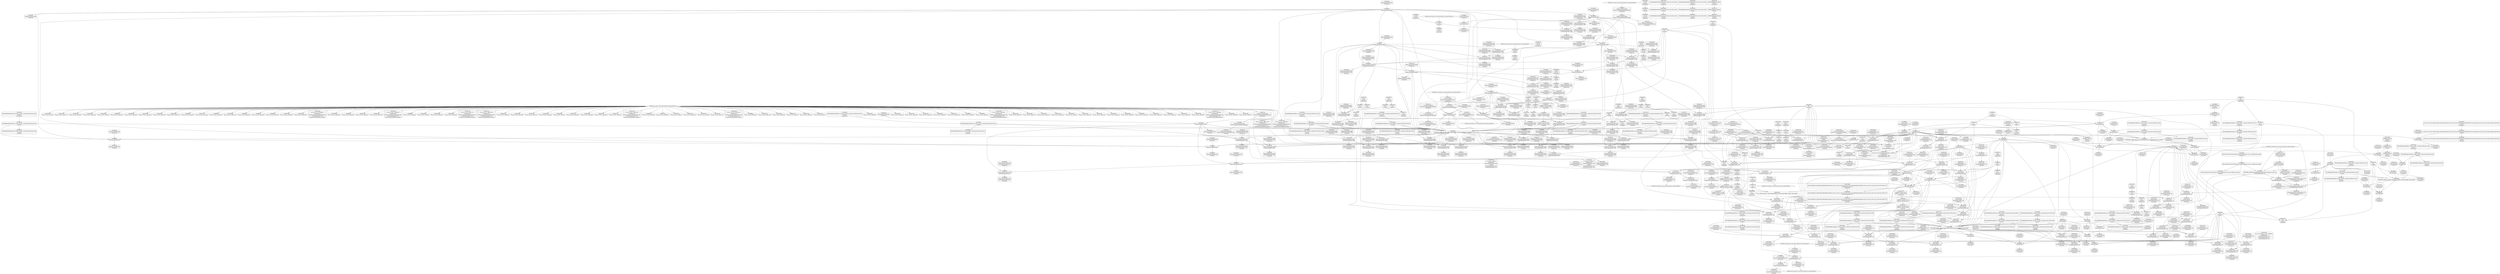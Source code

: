 digraph {
	CE0x5037560 [shape=record,shape=Mrecord,label="{CE0x5037560|current_sid:tmp5|security/selinux/hooks.c,218}"]
	CE0x5042710 [shape=record,shape=Mrecord,label="{CE0x5042710|current_sid:bb|*SummSink*}"]
	CE0x5027400 [shape=record,shape=Mrecord,label="{CE0x5027400|current_sid:tmp22|security/selinux/hooks.c,218}"]
	CE0x5041900 [shape=record,shape=Mrecord,label="{CE0x5041900|i64*_getelementptr_inbounds_(_11_x_i64_,_11_x_i64_*___llvm_gcov_ctr125,_i64_0,_i64_0)|*Constant*|*SummSink*}"]
	CE0x4fe7d20 [shape=record,shape=Mrecord,label="{CE0x4fe7d20|selinux_ipc_permission:entry|*SummSource*}"]
	CE0x504a120 [shape=record,shape=Mrecord,label="{CE0x504a120|i32_218|*Constant*}"]
	CE0x4fea0c0 [shape=record,shape=Mrecord,label="{CE0x4fea0c0|selinux_ipc_permission:tmp5|security/selinux/hooks.c,5488}"]
	CE0x502e910 [shape=record,shape=Mrecord,label="{CE0x502e910|ipc_has_perm:u|security/selinux/hooks.c,5134|*SummSink*}"]
	"CONST[source:0(mediator),value:2(dynamic)][purpose:{subject}][SnkIdx:0]"
	CE0x5042990 [shape=record,shape=Mrecord,label="{CE0x5042990|current_sid:land.lhs.true|*SummSink*}"]
	CE0x4ff0dc0 [shape=record,shape=Mrecord,label="{CE0x4ff0dc0|selinux_ipc_permission:tmp16|security/selinux/hooks.c,5493|*SummSource*}"]
	CE0x50382c0 [shape=record,shape=Mrecord,label="{CE0x50382c0|i64*_getelementptr_inbounds_(_11_x_i64_,_11_x_i64_*___llvm_gcov_ctr125,_i64_0,_i64_1)|*Constant*|*SummSource*}"]
	CE0x5021f20 [shape=record,shape=Mrecord,label="{CE0x5021f20|get_current:tmp|*SummSource*}"]
	CE0x4ff4a40 [shape=record,shape=Mrecord,label="{CE0x4ff4a40|i64_2|*Constant*|*SummSource*}"]
	CE0x50313d0 [shape=record,shape=Mrecord,label="{CE0x50313d0|avc_has_perm:tclass|Function::avc_has_perm&Arg::tclass::|*SummSource*}"]
	CE0x5026fd0 [shape=record,shape=Mrecord,label="{CE0x5026fd0|current_sid:security|security/selinux/hooks.c,218}"]
	CE0x4fdcee0 [shape=record,shape=Mrecord,label="{CE0x4fdcee0|selinux_ipc_permission:av.1|*SummSink*}"]
	CE0x5038e00 [shape=record,shape=Mrecord,label="{CE0x5038e00|GLOBAL:current_task|Global_var:current_task}"]
	CE0x4fdf180 [shape=record,shape=Mrecord,label="{CE0x4fdf180|ipc_has_perm:tmp2|*SummSink*}"]
	CE0x4fd2ef0 [shape=record,shape=Mrecord,label="{CE0x4fd2ef0|selinux_ipc_permission:tmp8|security/selinux/hooks.c,5490|*SummSource*}"]
	CE0x4fff8a0 [shape=record,shape=Mrecord,label="{CE0x4fff8a0|80:_i32,_112:_i8*,_:_CRE_45,46_}"]
	CE0x4fe59d0 [shape=record,shape=Mrecord,label="{CE0x4fe59d0|_call_void_mcount()_#3}"]
	CE0x502f980 [shape=record,shape=Mrecord,label="{CE0x502f980|ipc_has_perm:tmp7|security/selinux/hooks.c,5136}"]
	CE0x4fd9500 [shape=record,shape=Mrecord,label="{CE0x4fd9500|selinux_ipc_permission:cmp|security/selinux/hooks.c,5493|*SummSink*}"]
	CE0x4ff1fc0 [shape=record,shape=Mrecord,label="{CE0x4ff1fc0|selinux_ipc_permission:tmp19|security/selinux/hooks.c,5494}"]
	CE0x4fdd330 [shape=record,shape=Mrecord,label="{CE0x4fdd330|selinux_ipc_permission:cmp|security/selinux/hooks.c,5493}"]
	CE0x4fdb860 [shape=record,shape=Mrecord,label="{CE0x4fdb860|GLOBAL:ipc_has_perm|*Constant*}"]
	CE0x501f340 [shape=record,shape=Mrecord,label="{CE0x501f340|80:_i32,_112:_i8*,_:_CRE_37,38_}"]
	CE0x4feba50 [shape=record,shape=Mrecord,label="{CE0x4feba50|selinux_ipc_permission:tmp6|security/selinux/hooks.c,5489}"]
	CE0x5022800 [shape=record,shape=Mrecord,label="{CE0x5022800|current_sid:tmp24|security/selinux/hooks.c,220|*SummSource*}"]
	CE0x5020060 [shape=record,shape=Mrecord,label="{CE0x5020060|_ret_%struct.task_struct*_%tmp4,_!dbg_!27714|./arch/x86/include/asm/current.h,14}"]
	CE0x4fd9930 [shape=record,shape=Mrecord,label="{CE0x4fd9930|i64_7|*Constant*|*SummSource*}"]
	CE0x5031f30 [shape=record,shape=Mrecord,label="{CE0x5031f30|avc_has_perm:auditdata|Function::avc_has_perm&Arg::auditdata::|*SummSink*}"]
	CE0x4fc0c60 [shape=record,shape=Mrecord,label="{CE0x4fc0c60|%struct.task_struct*_(%struct.task_struct**)*_asm_movq_%gs:$_1:P_,$0_,_r,im,_dirflag_,_fpsr_,_flags_}"]
	CE0x4fc1890 [shape=record,shape=Mrecord,label="{CE0x4fc1890|current_sid:tobool|security/selinux/hooks.c,218|*SummSink*}"]
	CE0x4fd92e0 [shape=record,shape=Mrecord,label="{CE0x4fd92e0|selinux_ipc_permission:tobool|security/selinux/hooks.c,5488|*SummSource*}"]
	CE0x501ef80 [shape=record,shape=Mrecord,label="{CE0x501ef80|80:_i32,_112:_i8*,_:_CRE_33,34_}"]
	CE0x4fddcf0 [shape=record,shape=Mrecord,label="{CE0x4fddcf0|selinux_ipc_permission:tmp11|security/selinux/hooks.c,5490}"]
	CE0x501d720 [shape=record,shape=Mrecord,label="{CE0x501d720|80:_i32,_112:_i8*,_:_CRE_7,8_}"]
	CE0x501f8e0 [shape=record,shape=Mrecord,label="{CE0x501f8e0|GLOBAL:get_current|*Constant*|*SummSource*}"]
	CE0x501ecb0 [shape=record,shape=Mrecord,label="{CE0x501ecb0|80:_i32,_112:_i8*,_:_CRE_30,31_}"]
	CE0x4ff4750 [shape=record,shape=Mrecord,label="{CE0x4ff4750|selinux_ipc_permission:if.end}"]
	CE0x4ff71b0 [shape=record,shape=Mrecord,label="{CE0x4ff71b0|selinux_ipc_permission:ipcp|Function::selinux_ipc_permission&Arg::ipcp::|*SummSource*}"]
	CE0x4fca3b0 [shape=record,shape=Mrecord,label="{CE0x4fca3b0|selinux_ipc_permission:if.then12|*SummSource*}"]
	CE0x501ca20 [shape=record,shape=Mrecord,label="{CE0x501ca20|80:_i32,_112:_i8*,_:_CRE_0,1_}"]
	CE0x4fd07d0 [shape=record,shape=Mrecord,label="{CE0x4fd07d0|current_sid:tmp1|*SummSink*}"]
	CE0x5036280 [shape=record,shape=Mrecord,label="{CE0x5036280|current_sid:tmp4|security/selinux/hooks.c,218|*SummSink*}"]
	CE0x5002660 [shape=record,shape=Mrecord,label="{CE0x5002660|ipc_has_perm:tmp5|security/selinux/hooks.c,5131|*SummSource*}"]
	CE0x4ff48a0 [shape=record,shape=Mrecord,label="{CE0x4ff48a0|selinux_ipc_permission:conv|security/selinux/hooks.c,5488|*SummSink*}"]
	CE0x503cca0 [shape=record,shape=Mrecord,label="{CE0x503cca0|current_sid:tmp16|security/selinux/hooks.c,218|*SummSource*}"]
	CE0x503d930 [shape=record,shape=Mrecord,label="{CE0x503d930|i1_true|*Constant*|*SummSink*}"]
	CE0x501c490 [shape=record,shape=Mrecord,label="{CE0x501c490|i8*_getelementptr_inbounds_(_25_x_i8_,_25_x_i8_*_.str3,_i32_0,_i32_0)|*Constant*|*SummSource*}"]
	CE0x6568920 [shape=record,shape=Mrecord,label="{CE0x6568920|selinux_ipc_permission:conv3|security/selinux/hooks.c,5490|*SummSink*}"]
	CE0x502f330 [shape=record,shape=Mrecord,label="{CE0x502f330|ipc_has_perm:sid1|security/selinux/hooks.c,5136|*SummSink*}"]
	CE0x4fdfcd0 [shape=record,shape=Mrecord,label="{CE0x4fdfcd0|get_current:tmp2|*SummSink*}"]
	CE0x4fec3e0 [shape=record,shape=Mrecord,label="{CE0x4fec3e0|selinux_ipc_permission:conv2|security/selinux/hooks.c,5489}"]
	CE0x4fd6720 [shape=record,shape=Mrecord,label="{CE0x4fd6720|i64*_getelementptr_inbounds_(_12_x_i64_,_12_x_i64_*___llvm_gcov_ctr293,_i64_0,_i64_0)|*Constant*|*SummSink*}"]
	CE0x4fd7510 [shape=record,shape=Mrecord,label="{CE0x4fd7510|selinux_ipc_permission:conv9|security/selinux/hooks.c,5491}"]
	CE0x50318e0 [shape=record,shape=Mrecord,label="{CE0x50318e0|avc_has_perm:requested|Function::avc_has_perm&Arg::requested::}"]
	CE0x5034a20 [shape=record,shape=Mrecord,label="{CE0x5034a20|current_sid:tmp11|security/selinux/hooks.c,218|*SummSink*}"]
	CE0x501b9b0 [shape=record,shape=Mrecord,label="{CE0x501b9b0|_call_void_lockdep_rcu_suspicious(i8*_getelementptr_inbounds_(_25_x_i8_,_25_x_i8_*_.str3,_i32_0,_i32_0),_i32_218,_i8*_getelementptr_inbounds_(_45_x_i8_,_45_x_i8_*_.str12,_i32_0,_i32_0))_#10,_!dbg_!27727|security/selinux/hooks.c,218|*SummSource*}"]
	CE0x503df30 [shape=record,shape=Mrecord,label="{CE0x503df30|current_sid:tmp15|security/selinux/hooks.c,218}"]
	CE0x4fe5570 [shape=record,shape=Mrecord,label="{CE0x4fe5570|i64_256|*Constant*|*SummSource*}"]
	CE0x5040660 [shape=record,shape=Mrecord,label="{CE0x5040660|current_sid:tmp|*SummSource*}"]
	CE0x4fe6a90 [shape=record,shape=Mrecord,label="{CE0x4fe6a90|i64_3|*Constant*|*SummSink*}"]
	CE0x4ff2640 [shape=record,shape=Mrecord,label="{CE0x4ff2640|%struct.task_struct*_(%struct.task_struct**)*_asm_movq_%gs:$_1:P_,$0_,_r,im,_dirflag_,_fpsr_,_flags_|*SummSource*}"]
	CE0x5033710 [shape=record,shape=Mrecord,label="{CE0x5033710|current_sid:tmp7|security/selinux/hooks.c,218}"]
	CE0x5000e30 [shape=record,shape=Mrecord,label="{CE0x5000e30|80:_i32,_112:_i8*,_:_CRE_68,69_}"]
	CE0x501dea0 [shape=record,shape=Mrecord,label="{CE0x501dea0|80:_i32,_112:_i8*,_:_CRE_15,16_}"]
	CE0x4fed3e0 [shape=record,shape=Mrecord,label="{CE0x4fed3e0|selinux_ipc_permission:tmp10|security/selinux/hooks.c,5490|*SummSink*}"]
	CE0x501f160 [shape=record,shape=Mrecord,label="{CE0x501f160|80:_i32,_112:_i8*,_:_CRE_35,36_}"]
	CE0x4fec450 [shape=record,shape=Mrecord,label="{CE0x4fec450|selinux_ipc_permission:or|security/selinux/hooks.c,5489}"]
	CE0x4feff70 [shape=record,shape=Mrecord,label="{CE0x4feff70|selinux_ipc_permission:tmp20|security/selinux/hooks.c,5496|*SummSink*}"]
	CE0x502cc80 [shape=record,shape=Mrecord,label="{CE0x502cc80|ipc_has_perm:tmp6|*LoadInst*|security/selinux/hooks.c,5134|*SummSink*}"]
	CE0x5030640 [shape=record,shape=Mrecord,label="{CE0x5030640|ipc_has_perm:tmp8|security/selinux/hooks.c,5136|*SummSink*}"]
	CE0x50214b0 [shape=record,shape=Mrecord,label="{CE0x50214b0|i32_1|*Constant*}"]
	CE0x502c270 [shape=record,shape=Mrecord,label="{CE0x502c270|i8_4|*Constant*|*SummSink*}"]
	CE0x5061a10 [shape=record,shape=Mrecord,label="{CE0x5061a10|get_current:tmp}"]
	CE0x4fdf9c0 [shape=record,shape=Mrecord,label="{CE0x4fdf9c0|i32_1|*Constant*|*SummSource*}"]
	CE0x50320b0 [shape=record,shape=Mrecord,label="{CE0x50320b0|_ret_i32_%retval.0,_!dbg_!27728|security/selinux/avc.c,775|*SummSource*}"]
	CE0x4fddf70 [shape=record,shape=Mrecord,label="{CE0x4fddf70|selinux_ipc_permission:tmp11|security/selinux/hooks.c,5490|*SummSource*}"]
	CE0x4ff0ef0 [shape=record,shape=Mrecord,label="{CE0x4ff0ef0|selinux_ipc_permission:tmp16|security/selinux/hooks.c,5493|*SummSink*}"]
	CE0x4fdb660 [shape=record,shape=Mrecord,label="{CE0x4fdb660|selinux_ipc_permission:call|security/selinux/hooks.c,5496|*SummSink*}"]
	CE0x501b940 [shape=record,shape=Mrecord,label="{CE0x501b940|_call_void_lockdep_rcu_suspicious(i8*_getelementptr_inbounds_(_25_x_i8_,_25_x_i8_*_.str3,_i32_0,_i32_0),_i32_218,_i8*_getelementptr_inbounds_(_45_x_i8_,_45_x_i8_*_.str12,_i32_0,_i32_0))_#10,_!dbg_!27727|security/selinux/hooks.c,218}"]
	CE0x4ffcb50 [shape=record,shape=Mrecord,label="{CE0x4ffcb50|selinux_ipc_permission:conv9|security/selinux/hooks.c,5491|*SummSink*}"]
	"CONST[source:1(input),value:2(dynamic)][purpose:{operation}][SrcIdx:4]"
	CE0x4ff75a0 [shape=record,shape=Mrecord,label="{CE0x4ff75a0|ipc_has_perm:ipc_perms|Function::ipc_has_perm&Arg::ipc_perms::}"]
	CE0x5020d70 [shape=record,shape=Mrecord,label="{CE0x5020d70|current_sid:tmp21|security/selinux/hooks.c,218|*SummSource*}"]
	CE0x4ff0200 [shape=record,shape=Mrecord,label="{CE0x4ff0200|selinux_ipc_permission:tmp21|security/selinux/hooks.c,5496|*SummSource*}"]
	CE0x5021b90 [shape=record,shape=Mrecord,label="{CE0x5021b90|0:_i32,_4:_i32,_8:_i32,_12:_i32,_:_CMRE_4,8_|*MultipleSource*|security/selinux/hooks.c,218|security/selinux/hooks.c,218|security/selinux/hooks.c,220}"]
	CE0x489efe0 [shape=record,shape=Mrecord,label="{CE0x489efe0|selinux_ipc_permission:tmp|*SummSource*}"]
	CE0x50270b0 [shape=record,shape=Mrecord,label="{CE0x50270b0|current_sid:security|security/selinux/hooks.c,218|*SummSink*}"]
	CE0x501f070 [shape=record,shape=Mrecord,label="{CE0x501f070|80:_i32,_112:_i8*,_:_CRE_34,35_}"]
	CE0x4feb080 [shape=record,shape=Mrecord,label="{CE0x4feb080|i64*_getelementptr_inbounds_(_12_x_i64_,_12_x_i64_*___llvm_gcov_ctr293,_i64_0,_i64_6)|*Constant*}"]
	CE0x501fa60 [shape=record,shape=Mrecord,label="{CE0x501fa60|GLOBAL:get_current|*Constant*|*SummSink*}"]
	CE0x4ff2a90 [shape=record,shape=Mrecord,label="{CE0x4ff2a90|current_sid:tmp3|*SummSource*}"]
	CE0x4fdb150 [shape=record,shape=Mrecord,label="{CE0x4fdb150|selinux_ipc_permission:tmp21|security/selinux/hooks.c,5496|*SummSink*}"]
	CE0x5020880 [shape=record,shape=Mrecord,label="{CE0x5020880|current_sid:cred|security/selinux/hooks.c,218|*SummSink*}"]
	CE0x4fed2d0 [shape=record,shape=Mrecord,label="{CE0x4fed2d0|selinux_ipc_permission:tmp10|security/selinux/hooks.c,5490|*SummSource*}"]
	CE0x503edc0 [shape=record,shape=Mrecord,label="{CE0x503edc0|i1_true|*Constant*}"]
	CE0x501ba20 [shape=record,shape=Mrecord,label="{CE0x501ba20|_call_void_lockdep_rcu_suspicious(i8*_getelementptr_inbounds_(_25_x_i8_,_25_x_i8_*_.str3,_i32_0,_i32_0),_i32_218,_i8*_getelementptr_inbounds_(_45_x_i8_,_45_x_i8_*_.str12,_i32_0,_i32_0))_#10,_!dbg_!27727|security/selinux/hooks.c,218|*SummSink*}"]
	CE0x4feff00 [shape=record,shape=Mrecord,label="{CE0x4feff00|i64*_getelementptr_inbounds_(_12_x_i64_,_12_x_i64_*___llvm_gcov_ctr293,_i64_0,_i64_10)|*Constant*|*SummSink*}"]
	CE0x50431c0 [shape=record,shape=Mrecord,label="{CE0x50431c0|current_sid:tmp10|security/selinux/hooks.c,218|*SummSink*}"]
	CE0x5000f20 [shape=record,shape=Mrecord,label="{CE0x5000f20|80:_i32,_112:_i8*,_:_CRE_69,70_}"]
	CE0x504bf70 [shape=record,shape=Mrecord,label="{CE0x504bf70|current_sid:tmp20|security/selinux/hooks.c,218|*SummSource*}"]
	CE0x4ffb900 [shape=record,shape=Mrecord,label="{CE0x4ffb900|selinux_ipc_permission:tmp23|security/selinux/hooks.c,5497|*SummSource*}"]
	CE0x4fd6790 [shape=record,shape=Mrecord,label="{CE0x4fd6790|COLLAPSED:_GCMRE___llvm_gcov_ctr293_internal_global_12_x_i64_zeroinitializer:_elem_0:default:}"]
	CE0x4ff4620 [shape=record,shape=Mrecord,label="{CE0x4ff4620|selinux_ipc_permission:if.end10}"]
	CE0x4fee330 [shape=record,shape=Mrecord,label="{CE0x4fee330|selinux_ipc_permission:tmp10|security/selinux/hooks.c,5490}"]
	CE0x4ff6fd0 [shape=record,shape=Mrecord,label="{CE0x4ff6fd0|selinux_ipc_permission:ipcp|Function::selinux_ipc_permission&Arg::ipcp::}"]
	CE0x5036aa0 [shape=record,shape=Mrecord,label="{CE0x5036aa0|current_sid:do.body|*SummSource*}"]
	CE0x5000110 [shape=record,shape=Mrecord,label="{CE0x5000110|80:_i32,_112:_i8*,_:_CRE_54,55_}"]
	CE0x5037420 [shape=record,shape=Mrecord,label="{CE0x5037420|GLOBAL:__llvm_gcov_ctr125|Global_var:__llvm_gcov_ctr125|*SummSink*}"]
	CE0x503dc70 [shape=record,shape=Mrecord,label="{CE0x503dc70|i64*_getelementptr_inbounds_(_11_x_i64_,_11_x_i64_*___llvm_gcov_ctr125,_i64_0,_i64_8)|*Constant*}"]
	CE0x4fed6f0 [shape=record,shape=Mrecord,label="{CE0x4fed6f0|i64_0|*Constant*|*SummSource*}"]
	CE0x4fff990 [shape=record,shape=Mrecord,label="{CE0x4fff990|80:_i32,_112:_i8*,_:_CRE_46,47_}"]
	CE0x4fff4e0 [shape=record,shape=Mrecord,label="{CE0x4fff4e0|80:_i32,_112:_i8*,_:_CRE_41,42_}"]
	CE0x4ff2f20 [shape=record,shape=Mrecord,label="{CE0x4ff2f20|ipc_has_perm:tmp1}"]
	CE0x50019b0 [shape=record,shape=Mrecord,label="{CE0x50019b0|80:_i32,_112:_i8*,_:_CRE_92,96_|*MultipleSource*|Function::selinux_ipc_permission&Arg::ipcp::|security/selinux/hooks.c,5131|Function::ipc_has_perm&Arg::ipc_perms::}"]
	CE0x501e440 [shape=record,shape=Mrecord,label="{CE0x501e440|80:_i32,_112:_i8*,_:_CRE_21,22_}"]
	CE0x501dbd0 [shape=record,shape=Mrecord,label="{CE0x501dbd0|80:_i32,_112:_i8*,_:_CRE_12,13_}"]
	CE0x4fe87d0 [shape=record,shape=Mrecord,label="{CE0x4fe87d0|selinux_ipc_permission:conv1|security/selinux/hooks.c,5489|*SummSource*}"]
	CE0x501d9f0 [shape=record,shape=Mrecord,label="{CE0x501d9f0|80:_i32,_112:_i8*,_:_CRE_10,11_}"]
	CE0x4fd0560 [shape=record,shape=Mrecord,label="{CE0x4fd0560|i64*_getelementptr_inbounds_(_11_x_i64_,_11_x_i64_*___llvm_gcov_ctr125,_i64_0,_i64_1)|*Constant*}"]
	CE0x501e350 [shape=record,shape=Mrecord,label="{CE0x501e350|80:_i32,_112:_i8*,_:_CRE_20,21_}"]
	CE0x50027b0 [shape=record,shape=Mrecord,label="{CE0x50027b0|ipc_has_perm:tmp5|security/selinux/hooks.c,5131|*SummSink*}"]
	CE0x502c120 [shape=record,shape=Mrecord,label="{CE0x502c120|i8_4|*Constant*|*SummSource*}"]
	CE0x4fcd6f0 [shape=record,shape=Mrecord,label="{CE0x4fcd6f0|GLOBAL:current_sid.__warned|Global_var:current_sid.__warned|*SummSource*}"]
	CE0x4fe6ce0 [shape=record,shape=Mrecord,label="{CE0x4fe6ce0|current_sid:tmp4|security/selinux/hooks.c,218|*SummSource*}"]
	CE0x501d630 [shape=record,shape=Mrecord,label="{CE0x501d630|80:_i32,_112:_i8*,_:_CRE_6,7_}"]
	CE0x4fda970 [shape=record,shape=Mrecord,label="{CE0x4fda970|selinux_ipc_permission:if.then|*SummSink*}"]
	CE0x4ffb1f0 [shape=record,shape=Mrecord,label="{CE0x4ffb1f0|i64*_getelementptr_inbounds_(_12_x_i64_,_12_x_i64_*___llvm_gcov_ctr293,_i64_0,_i64_11)|*Constant*}"]
	CE0x501e620 [shape=record,shape=Mrecord,label="{CE0x501e620|80:_i32,_112:_i8*,_:_CRE_23,24_}"]
	CE0x5031d70 [shape=record,shape=Mrecord,label="{CE0x5031d70|avc_has_perm:auditdata|Function::avc_has_perm&Arg::auditdata::}"]
	CE0x4ff9ba0 [shape=record,shape=Mrecord,label="{CE0x4ff9ba0|i32_1|*Constant*|*SummSink*}"]
	CE0x502f790 [shape=record,shape=Mrecord,label="{CE0x502f790|0:_i16,_4:_i32,_:_CRE_0,2_|*MultipleSource*|security/selinux/hooks.c,5136|*LoadInst*|security/selinux/hooks.c,5131|security/selinux/hooks.c,5131}"]
	CE0x502c460 [shape=record,shape=Mrecord,label="{CE0x502c460|i32_3|*Constant*}"]
	CE0x4fea250 [shape=record,shape=Mrecord,label="{CE0x4fea250|i64*_getelementptr_inbounds_(_12_x_i64_,_12_x_i64_*___llvm_gcov_ctr293,_i64_0,_i64_3)|*Constant*}"]
	CE0x4ff7af0 [shape=record,shape=Mrecord,label="{CE0x4ff7af0|ipc_has_perm:perms|Function::ipc_has_perm&Arg::perms::|*SummSource*}"]
	CE0x503da60 [shape=record,shape=Mrecord,label="{CE0x503da60|i64*_getelementptr_inbounds_(_11_x_i64_,_11_x_i64_*___llvm_gcov_ctr125,_i64_0,_i64_8)|*Constant*|*SummSink*}"]
	CE0x4ff7700 [shape=record,shape=Mrecord,label="{CE0x4ff7700|ipc_has_perm:ipc_perms|Function::ipc_has_perm&Arg::ipc_perms::|*SummSource*}"]
	CE0x4ff2b30 [shape=record,shape=Mrecord,label="{CE0x4ff2b30|current_sid:tmp3|*SummSink*}"]
	CE0x4fdc620 [shape=record,shape=Mrecord,label="{CE0x4fdc620|selinux_ipc_permission:conv7|security/selinux/hooks.c,5491}"]
	CE0x5042130 [shape=record,shape=Mrecord,label="{CE0x5042130|current_sid:tmp9|security/selinux/hooks.c,218|*SummSink*}"]
	CE0x4fc2580 [shape=record,shape=Mrecord,label="{CE0x4fc2580|GLOBAL:current_sid|*Constant*}"]
	CE0x4fda5f0 [shape=record,shape=Mrecord,label="{CE0x4fda5f0|i32_292|*Constant*|*SummSource*}"]
	CE0x5020bf0 [shape=record,shape=Mrecord,label="{CE0x5020bf0|current_sid:tmp21|security/selinux/hooks.c,218}"]
	CE0x4fd6800 [shape=record,shape=Mrecord,label="{CE0x4fd6800|selinux_ipc_permission:tmp}"]
	CE0x4fee100 [shape=record,shape=Mrecord,label="{CE0x4fee100|selinux_ipc_permission:tmp9|security/selinux/hooks.c,5490|*SummSource*}"]
	CE0x4fd98c0 [shape=record,shape=Mrecord,label="{CE0x4fd98c0|i64_7|*Constant*}"]
	CE0x5020470 [shape=record,shape=Mrecord,label="{CE0x5020470|i32_78|*Constant*}"]
	CE0x4fd8dc0 [shape=record,shape=Mrecord,label="{CE0x4fd8dc0|selinux_ipc_permission:tmp18|security/selinux/hooks.c,5494|*SummSource*}"]
	CE0x4fe03a0 [shape=record,shape=Mrecord,label="{CE0x4fe03a0|i32_10|*Constant*|*SummSink*}"]
	CE0x5031670 [shape=record,shape=Mrecord,label="{CE0x5031670|_ret_i32_%retval.0,_!dbg_!27728|security/selinux/avc.c,775}"]
	CE0x4fe9090 [shape=record,shape=Mrecord,label="{CE0x4fe9090|selinux_ipc_permission:tmp14|security/selinux/hooks.c,5493}"]
	CE0x4ff00e0 [shape=record,shape=Mrecord,label="{CE0x4ff00e0|selinux_ipc_permission:tmp21|security/selinux/hooks.c,5496}"]
	CE0x4feb3f0 [shape=record,shape=Mrecord,label="{CE0x4feb3f0|selinux_ipc_permission:av.0|*SummSink*}"]
	CE0x4fdbe70 [shape=record,shape=Mrecord,label="{CE0x4fdbe70|ipc_has_perm:entry}"]
	CE0x4fcd870 [shape=record,shape=Mrecord,label="{CE0x4fcd870|selinux_ipc_permission:tmp6|security/selinux/hooks.c,5489|*SummSink*}"]
	CE0x503dce0 [shape=record,shape=Mrecord,label="{CE0x503dce0|i64*_getelementptr_inbounds_(_11_x_i64_,_11_x_i64_*___llvm_gcov_ctr125,_i64_0,_i64_8)|*Constant*|*SummSource*}"]
	CE0x504b880 [shape=record,shape=Mrecord,label="{CE0x504b880|i64*_getelementptr_inbounds_(_11_x_i64_,_11_x_i64_*___llvm_gcov_ctr125,_i64_0,_i64_10)|*Constant*}"]
	CE0x4ff3ef0 [shape=record,shape=Mrecord,label="{CE0x4ff3ef0|selinux_ipc_permission:tmp17|security/selinux/hooks.c,5493}"]
	CE0x50033a0 [shape=record,shape=Mrecord,label="{CE0x50033a0|selinux_ipc_permission:tmp12|security/selinux/hooks.c,5491|*SummSink*}"]
	CE0x4fefad0 [shape=record,shape=Mrecord,label="{CE0x4fefad0|i64_1|*Constant*}"]
	CE0x503d160 [shape=record,shape=Mrecord,label="{CE0x503d160|current_sid:tmp11|security/selinux/hooks.c,218}"]
	CE0x5002cb0 [shape=record,shape=Mrecord,label="{CE0x5002cb0|ipc_has_perm:type|security/selinux/hooks.c,5133|*SummSink*}"]
	CE0x4fdf0a0 [shape=record,shape=Mrecord,label="{CE0x4fdf0a0|ipc_has_perm:tmp2}"]
	CE0x4ffc290 [shape=record,shape=Mrecord,label="{CE0x4ffc290|i64_128|*Constant*}"]
	CE0x4fcc730 [shape=record,shape=Mrecord,label="{CE0x4fcc730|current_sid:do.end|*SummSink*}"]
	CE0x4ff3a00 [shape=record,shape=Mrecord,label="{CE0x4ff3a00|current_sid:tmp2|*SummSource*}"]
	CE0x501dcc0 [shape=record,shape=Mrecord,label="{CE0x501dcc0|80:_i32,_112:_i8*,_:_CRE_13,14_}"]
	CE0x4fc1960 [shape=record,shape=Mrecord,label="{CE0x4fc1960|current_sid:tobool|security/selinux/hooks.c,218|*SummSource*}"]
	CE0x4fe6c00 [shape=record,shape=Mrecord,label="{CE0x4fe6c00|i64_2|*Constant*}"]
	CE0x503cea0 [shape=record,shape=Mrecord,label="{CE0x503cea0|current_sid:do.end|*SummSource*}"]
	CE0x4fdc690 [shape=record,shape=Mrecord,label="{CE0x4fdc690|selinux_ipc_permission:conv7|security/selinux/hooks.c,5491|*SummSource*}"]
	CE0x4fd8d50 [shape=record,shape=Mrecord,label="{CE0x4fd8d50|selinux_ipc_permission:tmp18|security/selinux/hooks.c,5494}"]
	CE0x4fc1ca0 [shape=record,shape=Mrecord,label="{CE0x4fc1ca0|ipc_has_perm:tmp3|*SummSink*}"]
	CE0x5042060 [shape=record,shape=Mrecord,label="{CE0x5042060|current_sid:tmp9|security/selinux/hooks.c,218|*SummSource*}"]
	CE0x4fdc2c0 [shape=record,shape=Mrecord,label="{CE0x4fdc2c0|selinux_ipc_permission:tmp3|security/selinux/hooks.c,5488}"]
	CE0x4fe9570 [shape=record,shape=Mrecord,label="{CE0x4fe9570|selinux_ipc_permission:tmp15|security/selinux/hooks.c,5493|*SummSource*}"]
	CE0x5026e60 [shape=record,shape=Mrecord,label="{CE0x5026e60|COLLAPSED:_CMRE:_elem_0::|security/selinux/hooks.c,218}"]
	CE0x4fd7760 [shape=record,shape=Mrecord,label="{CE0x4fd7760|selinux_ipc_permission:or8|security/selinux/hooks.c,5491|*SummSink*}"]
	CE0x5000020 [shape=record,shape=Mrecord,label="{CE0x5000020|80:_i32,_112:_i8*,_:_CRE_53,54_}"]
	CE0x5039260 [shape=record,shape=Mrecord,label="{CE0x5039260|i64*_getelementptr_inbounds_(_11_x_i64_,_11_x_i64_*___llvm_gcov_ctr125,_i64_0,_i64_6)|*Constant*|*SummSource*}"]
	CE0x502e750 [shape=record,shape=Mrecord,label="{CE0x502e750|ipc_has_perm:u|security/selinux/hooks.c,5134|*SummSource*}"]
	CE0x5039000 [shape=record,shape=Mrecord,label="{CE0x5039000|i64*_getelementptr_inbounds_(_11_x_i64_,_11_x_i64_*___llvm_gcov_ctr125,_i64_0,_i64_6)|*Constant*}"]
	CE0x4fe7e90 [shape=record,shape=Mrecord,label="{CE0x4fe7e90|selinux_ipc_permission:and4|security/selinux/hooks.c,5490|*SummSource*}"]
	CE0x4fd8080 [shape=record,shape=Mrecord,label="{CE0x4fd8080|selinux_ipc_permission:tmp15|security/selinux/hooks.c,5493}"]
	CE0x4fd2670 [shape=record,shape=Mrecord,label="{CE0x4fd2670|i64_4|*Constant*|*SummSource*}"]
	CE0x4ff4830 [shape=record,shape=Mrecord,label="{CE0x4ff4830|selinux_ipc_permission:conv|security/selinux/hooks.c,5488|*SummSource*}"]
	CE0x4ff18f0 [shape=record,shape=Mrecord,label="{CE0x4ff18f0|selinux_ipc_permission:tmp13|security/selinux/hooks.c,5491|*SummSource*}"]
	CE0x4fefe90 [shape=record,shape=Mrecord,label="{CE0x4fefe90|i64*_getelementptr_inbounds_(_12_x_i64_,_12_x_i64_*___llvm_gcov_ctr293,_i64_0,_i64_10)|*Constant*|*SummSource*}"]
	CE0x4ffb4d0 [shape=record,shape=Mrecord,label="{CE0x4ffb4d0|i64*_getelementptr_inbounds_(_12_x_i64_,_12_x_i64_*___llvm_gcov_ctr293,_i64_0,_i64_11)|*Constant*|*SummSource*}"]
	CE0x504c770 [shape=record,shape=Mrecord,label="{CE0x504c770|current_sid:call4|security/selinux/hooks.c,218|*SummSource*}"]
	CE0x6f21a60 [shape=record,shape=Mrecord,label="{CE0x6f21a60|i64_1|*Constant*|*SummSink*}"]
	CE0x5026980 [shape=record,shape=Mrecord,label="{CE0x5026980|current_sid:tmp21|security/selinux/hooks.c,218|*SummSink*}"]
	CE0x4ff1400 [shape=record,shape=Mrecord,label="{CE0x4ff1400|i64_0|*Constant*}"]
	CE0x5000980 [shape=record,shape=Mrecord,label="{CE0x5000980|80:_i32,_112:_i8*,_:_CRE_63,64_}"]
	CE0x4ffb5f0 [shape=record,shape=Mrecord,label="{CE0x4ffb5f0|selinux_ipc_permission:tmp22|security/selinux/hooks.c,5497|*SummSink*}"]
	CE0x4fe9aa0 [shape=record,shape=Mrecord,label="{CE0x4fe9aa0|selinux_ipc_permission:and|security/selinux/hooks.c,5488}"]
	CE0x5042670 [shape=record,shape=Mrecord,label="{CE0x5042670|current_sid:bb|*SummSource*}"]
	CE0x5039820 [shape=record,shape=Mrecord,label="{CE0x5039820|current_sid:do.body}"]
	CE0x5002330 [shape=record,shape=Mrecord,label="{CE0x5002330|ipc_has_perm:tmp4|*LoadInst*|security/selinux/hooks.c,5131|*SummSink*}"]
	CE0x5035320 [shape=record,shape=Mrecord,label="{CE0x5035320|current_sid:tmp7|security/selinux/hooks.c,218|*SummSource*}"]
	CE0x5020550 [shape=record,shape=Mrecord,label="{CE0x5020550|i32_78|*Constant*|*SummSource*}"]
	CE0x4fcce50 [shape=record,shape=Mrecord,label="{CE0x4fcce50|i64*_getelementptr_inbounds_(_2_x_i64_,_2_x_i64_*___llvm_gcov_ctr294,_i64_0,_i64_1)|*Constant*|*SummSource*}"]
	CE0x4fda760 [shape=record,shape=Mrecord,label="{CE0x4fda760|selinux_ipc_permission:return|*SummSource*}"]
	CE0x4fe9260 [shape=record,shape=Mrecord,label="{CE0x4fe9260|selinux_ipc_permission:tmp14|security/selinux/hooks.c,5493|*SummSink*}"]
	CE0x5034b30 [shape=record,shape=Mrecord,label="{CE0x5034b30|current_sid:tmp12|security/selinux/hooks.c,218}"]
	CE0x5001fa0 [shape=record,shape=Mrecord,label="{CE0x5001fa0|ipc_has_perm:tmp4|*LoadInst*|security/selinux/hooks.c,5131}"]
	CE0x501c800 [shape=record,shape=Mrecord,label="{CE0x501c800|i32_10|*Constant*}"]
	CE0x5030510 [shape=record,shape=Mrecord,label="{CE0x5030510|ipc_has_perm:tmp8|security/selinux/hooks.c,5136|*SummSource*}"]
	CE0x4ff4d30 [shape=record,shape=Mrecord,label="{CE0x4ff4d30|_call_void_mcount()_#3|*SummSource*}"]
	CE0x504a9d0 [shape=record,shape=Mrecord,label="{CE0x504a9d0|i8*_getelementptr_inbounds_(_45_x_i8_,_45_x_i8_*_.str12,_i32_0,_i32_0)|*Constant*}"]
	CE0x4fff5d0 [shape=record,shape=Mrecord,label="{CE0x4fff5d0|80:_i32,_112:_i8*,_:_CRE_42,43_}"]
	CE0x4fccc40 [shape=record,shape=Mrecord,label="{CE0x4fccc40|_call_void_mcount()_#3}"]
	CE0x50003e0 [shape=record,shape=Mrecord,label="{CE0x50003e0|80:_i32,_112:_i8*,_:_CRE_57,58_}"]
	CE0x4fd9aa0 [shape=record,shape=Mrecord,label="{CE0x4fd9aa0|selinux_ipc_permission:return}"]
	CE0x4fdf110 [shape=record,shape=Mrecord,label="{CE0x4fdf110|ipc_has_perm:tmp2|*SummSource*}"]
	"CONST[source:2(external),value:0(static)][purpose:{operation}][SrcIdx:1]"
	CE0x501c5b0 [shape=record,shape=Mrecord,label="{CE0x501c5b0|i32_0|*Constant*}"]
	CE0x4fe8760 [shape=record,shape=Mrecord,label="{CE0x4fe8760|selinux_ipc_permission:conv1|security/selinux/hooks.c,5489}"]
	CE0x4fd24c0 [shape=record,shape=Mrecord,label="{CE0x4fd24c0|selinux_ipc_permission:tmp9|security/selinux/hooks.c,5490}"]
	CE0x4fffe40 [shape=record,shape=Mrecord,label="{CE0x4fffe40|80:_i32,_112:_i8*,_:_CRE_51,52_}"]
	CE0x4ffe6f0 [shape=record,shape=Mrecord,label="{CE0x4ffe6f0|avc_has_perm:ssid|Function::avc_has_perm&Arg::ssid::|*SummSource*}"]
	CE0x501cb90 [shape=record,shape=Mrecord,label="{CE0x501cb90|ipc_has_perm:security|security/selinux/hooks.c,5131|*SummSource*}"]
	CE0x501e530 [shape=record,shape=Mrecord,label="{CE0x501e530|80:_i32,_112:_i8*,_:_CRE_22,23_}"]
	CE0x5030e50 [shape=record,shape=Mrecord,label="{CE0x5030e50|i32_(i32,_i32,_i16,_i32,_%struct.common_audit_data*)*_bitcast_(i32_(i32,_i32,_i16,_i32,_%struct.common_audit_data.495*)*_avc_has_perm_to_i32_(i32,_i32,_i16,_i32,_%struct.common_audit_data*)*)|*Constant*|*SummSource*}"]
	CE0x4fe6b70 [shape=record,shape=Mrecord,label="{CE0x4fe6b70|i64_0|*Constant*}"]
	CE0x504a2c0 [shape=record,shape=Mrecord,label="{CE0x504a2c0|i32_218|*Constant*|*SummSource*}"]
	CE0x5027580 [shape=record,shape=Mrecord,label="{CE0x5027580|current_sid:tmp22|security/selinux/hooks.c,218|*SummSource*}"]
	CE0x5031de0 [shape=record,shape=Mrecord,label="{CE0x5031de0|avc_has_perm:auditdata|Function::avc_has_perm&Arg::auditdata::|*SummSource*}"]
	CE0x4fd3000 [shape=record,shape=Mrecord,label="{CE0x4fd3000|selinux_ipc_permission:tmp8|security/selinux/hooks.c,5490|*SummSink*}"]
	CE0x5031120 [shape=record,shape=Mrecord,label="{CE0x5031120|avc_has_perm:tsid|Function::avc_has_perm&Arg::tsid::|*SummSink*}"]
	CE0x4fda8e0 [shape=record,shape=Mrecord,label="{CE0x4fda8e0|i64*_getelementptr_inbounds_(_2_x_i64_,_2_x_i64_*___llvm_gcov_ctr98,_i64_0,_i64_1)|*Constant*|*SummSource*}"]
	CE0x4fd91e0 [shape=record,shape=Mrecord,label="{CE0x4fd91e0|selinux_ipc_permission:tobool|security/selinux/hooks.c,5488}"]
	CE0x4fd00c0 [shape=record,shape=Mrecord,label="{CE0x4fd00c0|ipc_has_perm:call|security/selinux/hooks.c,5129}"]
	CE0x4fc9a60 [shape=record,shape=Mrecord,label="{CE0x4fc9a60|selinux_ipc_permission:if.end|*SummSink*}"]
	CE0x5020670 [shape=record,shape=Mrecord,label="{CE0x5020670|current_sid:cred|security/selinux/hooks.c,218}"]
	CE0x4ff7b60 [shape=record,shape=Mrecord,label="{CE0x4ff7b60|ipc_has_perm:perms|Function::ipc_has_perm&Arg::perms::|*SummSink*}"]
	CE0x4fdbfd0 [shape=record,shape=Mrecord,label="{CE0x4fdbfd0|ipc_has_perm:entry|*SummSource*}"]
	CE0x503ec90 [shape=record,shape=Mrecord,label="{CE0x503ec90|current_sid:tmp14|security/selinux/hooks.c,218|*SummSink*}"]
	CE0x5000890 [shape=record,shape=Mrecord,label="{CE0x5000890|80:_i32,_112:_i8*,_:_CRE_62,63_}"]
	CE0x4ff4110 [shape=record,shape=Mrecord,label="{CE0x4ff4110|selinux_ipc_permission:tmp17|security/selinux/hooks.c,5493|*SummSource*}"]
	CE0x4ff8ab0 [shape=record,shape=Mrecord,label="{CE0x4ff8ab0|_ret_i32_%retval.0,_!dbg_!27733|security/selinux/hooks.c,5497|*SummSink*}"]
	CE0x4ff2540 [shape=record,shape=Mrecord,label="{CE0x4ff2540|get_current:tmp4|./arch/x86/include/asm/current.h,14|*SummSink*}"]
	CE0x4fda660 [shape=record,shape=Mrecord,label="{CE0x4fda660|i32_292|*Constant*|*SummSink*}"]
	CE0x50335e0 [shape=record,shape=Mrecord,label="{CE0x50335e0|current_sid:tmp6|security/selinux/hooks.c,218|*SummSink*}"]
	CE0x50354a0 [shape=record,shape=Mrecord,label="{CE0x50354a0|GLOBAL:current_sid.__warned|Global_var:current_sid.__warned}"]
	CE0x504d180 [shape=record,shape=Mrecord,label="{CE0x504d180|i64*_getelementptr_inbounds_(_11_x_i64_,_11_x_i64_*___llvm_gcov_ctr125,_i64_0,_i64_9)|*Constant*|*SummSink*}"]
	CE0x5002a50 [shape=record,shape=Mrecord,label="{CE0x5002a50|ipc_has_perm:type|security/selinux/hooks.c,5133}"]
	CE0x50037b0 [shape=record,shape=Mrecord,label="{CE0x50037b0|selinux_ipc_permission:if.end13|*SummSink*}"]
	CE0x6c4edc0 [shape=record,shape=Mrecord,label="{CE0x6c4edc0|i32_0|*Constant*}"]
	CE0x4fecba0 [shape=record,shape=Mrecord,label="{CE0x4fecba0|current_sid:tmp6|security/selinux/hooks.c,218}"]
	CE0x4fdc3c0 [shape=record,shape=Mrecord,label="{CE0x4fdc3c0|GLOBAL:__llvm_gcov_ctr293|Global_var:__llvm_gcov_ctr293|*SummSink*}"]
	CE0x4ff2f90 [shape=record,shape=Mrecord,label="{CE0x4ff2f90|ipc_has_perm:tmp1|*SummSource*}"]
	CE0x5043ed0 [shape=record,shape=Mrecord,label="{CE0x5043ed0|current_sid:land.lhs.true2}"]
	CE0x5041630 [shape=record,shape=Mrecord,label="{CE0x5041630|i64*_getelementptr_inbounds_(_11_x_i64_,_11_x_i64_*___llvm_gcov_ctr125,_i64_0,_i64_0)|*Constant*}"]
	CE0x5001750 [shape=record,shape=Mrecord,label="{CE0x5001750|80:_i32,_112:_i8*,_:_CRE_84,88_|*MultipleSource*|Function::selinux_ipc_permission&Arg::ipcp::|security/selinux/hooks.c,5131|Function::ipc_has_perm&Arg::ipc_perms::}"]
	CE0x5037b60 [shape=record,shape=Mrecord,label="{CE0x5037b60|0:_i8,_:_GCMR_current_sid.__warned_internal_global_i8_0,_section_.data.unlikely_,_align_1:_elem_0:default:}"]
	CE0x50372f0 [shape=record,shape=Mrecord,label="{CE0x50372f0|GLOBAL:__llvm_gcov_ctr125|Global_var:__llvm_gcov_ctr125|*SummSource*}"]
	CE0x4ff4910 [shape=record,shape=Mrecord,label="{CE0x4ff4910|i32_292|*Constant*}"]
	CE0x501fdc0 [shape=record,shape=Mrecord,label="{CE0x501fdc0|get_current:entry|*SummSink*}"]
	CE0x50410a0 [shape=record,shape=Mrecord,label="{CE0x50410a0|i64_4|*Constant*}"]
	CE0x4fe8e60 [shape=record,shape=Mrecord,label="{CE0x4fe8e60|selinux_ipc_permission:if.end13|*SummSource*}"]
	CE0x502bfd0 [shape=record,shape=Mrecord,label="{CE0x502bfd0|i8_4|*Constant*}"]
	CE0x4fdafc0 [shape=record,shape=Mrecord,label="{CE0x4fdafc0|selinux_ipc_permission:if.then6|*SummSink*}"]
	CE0x4fe7dc0 [shape=record,shape=Mrecord,label="{CE0x4fe7dc0|selinux_ipc_permission:and4|security/selinux/hooks.c,5490}"]
	CE0x4ff9c60 [shape=record,shape=Mrecord,label="{CE0x4ff9c60|i64*_getelementptr_inbounds_(_2_x_i64_,_2_x_i64_*___llvm_gcov_ctr294,_i64_0,_i64_1)|*Constant*}"]
	CE0x4fee5f0 [shape=record,shape=Mrecord,label="{CE0x4fee5f0|selinux_ipc_permission:entry|*SummSink*}"]
	CE0x501bd70 [shape=record,shape=Mrecord,label="{CE0x501bd70|i8*_getelementptr_inbounds_(_25_x_i8_,_25_x_i8_*_.str3,_i32_0,_i32_0)|*Constant*|*SummSink*}"]
	CE0x4ffeb60 [shape=record,shape=Mrecord,label="{CE0x4ffeb60|selinux_ipc_permission:tmp20|security/selinux/hooks.c,5496}"]
	CE0x4ff1290 [shape=record,shape=Mrecord,label="{CE0x4ff1290|selinux_ipc_permission:tmp2|security/selinux/hooks.c,5488}"]
	CE0x5043040 [shape=record,shape=Mrecord,label="{CE0x5043040|current_sid:tmp10|security/selinux/hooks.c,218|*SummSource*}"]
	CE0x501fbf0 [shape=record,shape=Mrecord,label="{CE0x501fbf0|get_current:entry}"]
	CE0x4fd4f00 [shape=record,shape=Mrecord,label="{CE0x4fd4f00|i32_146|*Constant*}"]
	CE0x502fda0 [shape=record,shape=Mrecord,label="{CE0x502fda0|ipc_has_perm:tmp7|security/selinux/hooks.c,5136|*SummSource*}"]
	CE0x504cff0 [shape=record,shape=Mrecord,label="{CE0x504cff0|i64*_getelementptr_inbounds_(_11_x_i64_,_11_x_i64_*___llvm_gcov_ctr125,_i64_0,_i64_9)|*Constant*|*SummSource*}"]
	CE0x4ff0b10 [shape=record,shape=Mrecord,label="{CE0x4ff0b10|selinux_ipc_permission:tmp16|security/selinux/hooks.c,5493}"]
	CE0x4ff9240 [shape=record,shape=Mrecord,label="{CE0x4ff9240|ipc_has_perm:tmp}"]
	CE0x504bc60 [shape=record,shape=Mrecord,label="{CE0x504bc60|i64*_getelementptr_inbounds_(_11_x_i64_,_11_x_i64_*___llvm_gcov_ctr125,_i64_0,_i64_10)|*Constant*|*SummSource*}"]
	CE0x5000d40 [shape=record,shape=Mrecord,label="{CE0x5000d40|80:_i32,_112:_i8*,_:_CRE_67,68_}"]
	CE0x4ff8910 [shape=record,shape=Mrecord,label="{CE0x4ff8910|_ret_i32_%retval.0,_!dbg_!27733|security/selinux/hooks.c,5497}"]
	CE0x503b460 [shape=record,shape=Mrecord,label="{CE0x503b460|_call_void_mcount()_#3|*SummSink*}"]
	CE0x4ff1af0 [shape=record,shape=Mrecord,label="{CE0x4ff1af0|selinux_ipc_permission:tmp13|security/selinux/hooks.c,5491|*SummSink*}"]
	CE0x504ce20 [shape=record,shape=Mrecord,label="{CE0x504ce20|i64*_getelementptr_inbounds_(_11_x_i64_,_11_x_i64_*___llvm_gcov_ctr125,_i64_0,_i64_9)|*Constant*}"]
	CE0x504b280 [shape=record,shape=Mrecord,label="{CE0x504b280|current_sid:tmp18|security/selinux/hooks.c,218|*SummSource*}"]
	CE0x4fda230 [shape=record,shape=Mrecord,label="{CE0x4fda230|selinux_ipc_permission:bb|*SummSink*}"]
	CE0x5020100 [shape=record,shape=Mrecord,label="{CE0x5020100|_ret_%struct.task_struct*_%tmp4,_!dbg_!27714|./arch/x86/include/asm/current.h,14|*SummSink*}"]
	CE0x4fee560 [shape=record,shape=Mrecord,label="{CE0x4fee560|selinux_ipc_permission:if.end10|*SummSource*}"]
	CE0x5002ea0 [shape=record,shape=Mrecord,label="{CE0x5002ea0|0:_i8,_8:_i32,_24:_%struct.selinux_audit_data*,_:_SCMRE_0,1_|*MultipleSource*|security/selinux/hooks.c, 5128|security/selinux/hooks.c,5133}"]
	CE0x50840a0 [shape=record,shape=Mrecord,label="{CE0x50840a0|get_current:tmp1}"]
	CE0x4ff85a0 [shape=record,shape=Mrecord,label="{CE0x4ff85a0|selinux_ipc_permission:tmp23|security/selinux/hooks.c,5497|*SummSink*}"]
	CE0x4ff9a80 [shape=record,shape=Mrecord,label="{CE0x4ff9a80|ipc_has_perm:bb|*SummSource*}"]
	CE0x4fc8df0 [shape=record,shape=Mrecord,label="{CE0x4fc8df0|i64*_getelementptr_inbounds_(_12_x_i64_,_12_x_i64_*___llvm_gcov_ctr293,_i64_0,_i64_9)|*Constant*|*SummSource*}"]
	CE0x6387a20 [shape=record,shape=Mrecord,label="{CE0x6387a20|selinux_ipc_permission:if.then6|*SummSource*}"]
	CE0x5021630 [shape=record,shape=Mrecord,label="{CE0x5021630|current_sid:sid|security/selinux/hooks.c,220}"]
	CE0x50207e0 [shape=record,shape=Mrecord,label="{CE0x50207e0|current_sid:cred|security/selinux/hooks.c,218|*SummSource*}"]
	CE0x4fdc170 [shape=record,shape=Mrecord,label="{CE0x4fdc170|i64_0|*Constant*|*SummSink*}"]
	CE0x5030f80 [shape=record,shape=Mrecord,label="{CE0x5030f80|i32_(i32,_i32,_i16,_i32,_%struct.common_audit_data*)*_bitcast_(i32_(i32,_i32,_i16,_i32,_%struct.common_audit_data.495*)*_avc_has_perm_to_i32_(i32,_i32,_i16,_i32,_%struct.common_audit_data*)*)|*Constant*|*SummSink*}"]
	CE0x501df90 [shape=record,shape=Mrecord,label="{CE0x501df90|80:_i32,_112:_i8*,_:_CRE_16,17_}"]
	CE0x6f219f0 [shape=record,shape=Mrecord,label="{CE0x6f219f0|i64_1|*Constant*}"]
	CE0x502f800 [shape=record,shape=Mrecord,label="{CE0x502f800|0:_i16,_4:_i32,_:_CRE_4,8_|*MultipleSource*|security/selinux/hooks.c,5136|*LoadInst*|security/selinux/hooks.c,5131|security/selinux/hooks.c,5131}"]
	CE0x50206e0 [shape=record,shape=Mrecord,label="{CE0x50206e0|COLLAPSED:_GCMRE_current_task_external_global_%struct.task_struct*:_elem_0::|security/selinux/hooks.c,218}"]
	CE0x4fd6fa0 [shape=record,shape=Mrecord,label="{CE0x4fd6fa0|i64_5|*Constant*}"]
	CE0x501d450 [shape=record,shape=Mrecord,label="{CE0x501d450|80:_i32,_112:_i8*,_:_CRE_4,5_}"]
	CE0x50377c0 [shape=record,shape=Mrecord,label="{CE0x50377c0|GLOBAL:current_task|Global_var:current_task|*SummSource*}"]
	CE0x4fe79a0 [shape=record,shape=Mrecord,label="{CE0x4fe79a0|selinux_ipc_permission:or|security/selinux/hooks.c,5489|*SummSink*}"]
	CE0x4ff9e80 [shape=record,shape=Mrecord,label="{CE0x4ff9e80|ipc_has_perm:ad|security/selinux/hooks.c, 5128|*SummSource*}"]
	CE0x5001010 [shape=record,shape=Mrecord,label="{CE0x5001010|80:_i32,_112:_i8*,_:_CRE_70,71_}"]
	CE0x4fee210 [shape=record,shape=Mrecord,label="{CE0x4fee210|selinux_ipc_permission:tmp9|security/selinux/hooks.c,5490|*SummSink*}"]
	CE0x501ca90 [shape=record,shape=Mrecord,label="{CE0x501ca90|ipc_has_perm:security|security/selinux/hooks.c,5131}"]
	CE0x5039710 [shape=record,shape=Mrecord,label="{CE0x5039710|current_sid:if.then|*SummSink*}"]
	CE0x4fc1ee0 [shape=record,shape=Mrecord,label="{CE0x4fc1ee0|_call_void_mcount()_#3|*SummSource*}"]
	CE0x4fe7c90 [shape=record,shape=Mrecord,label="{CE0x4fe7c90|selinux_ipc_permission:if.then|*SummSource*}"]
	CE0x50007a0 [shape=record,shape=Mrecord,label="{CE0x50007a0|80:_i32,_112:_i8*,_:_CRE_61,62_}"]
	CE0x4fc14f0 [shape=record,shape=Mrecord,label="{CE0x4fc14f0|i64*_getelementptr_inbounds_(_2_x_i64_,_2_x_i64_*___llvm_gcov_ctr294,_i64_0,_i64_0)|*Constant*|*SummSource*}"]
	CE0x50419a0 [shape=record,shape=Mrecord,label="{CE0x50419a0|current_sid:tmp}"]
	"CONST[source:0(mediator),value:2(dynamic)][purpose:{object}][SnkIdx:2]"
	CE0x4fd8e30 [shape=record,shape=Mrecord,label="{CE0x4fd8e30|selinux_ipc_permission:tmp18|security/selinux/hooks.c,5494|*SummSink*}"]
	CE0x5044a30 [shape=record,shape=Mrecord,label="{CE0x5044a30|i8_1|*Constant*}"]
	CE0x502ed20 [shape=record,shape=Mrecord,label="{CE0x502ed20|ipc_has_perm:ipc_id|security/selinux/hooks.c,5134|*SummSink*}"]
	CE0x5022e70 [shape=record,shape=Mrecord,label="{CE0x5022e70|i64*_getelementptr_inbounds_(_2_x_i64_,_2_x_i64_*___llvm_gcov_ctr98,_i64_0,_i64_0)|*Constant*}"]
	CE0x5000200 [shape=record,shape=Mrecord,label="{CE0x5000200|80:_i32,_112:_i8*,_:_CRE_55,56_}"]
	CE0x501b660 [shape=record,shape=Mrecord,label="{CE0x501b660|i8*_getelementptr_inbounds_(_25_x_i8_,_25_x_i8_*_.str3,_i32_0,_i32_0)|*Constant*}"]
	CE0x4fd8350 [shape=record,shape=Mrecord,label="{CE0x4fd8350|i64_8|*Constant*|*SummSink*}"]
	CE0x4fdb530 [shape=record,shape=Mrecord,label="{CE0x4fdb530|selinux_ipc_permission:call|security/selinux/hooks.c,5496|*SummSource*}"]
	CE0x4fe9190 [shape=record,shape=Mrecord,label="{CE0x4fe9190|selinux_ipc_permission:tmp14|security/selinux/hooks.c,5493|*SummSource*}"]
	CE0x501d3b0 [shape=record,shape=Mrecord,label="{CE0x501d3b0|80:_i32,_112:_i8*,_:_CRE_3,4_}"]
	CE0x50438f0 [shape=record,shape=Mrecord,label="{CE0x50438f0|current_sid:tmp13|security/selinux/hooks.c,218}"]
	CE0x4fffd50 [shape=record,shape=Mrecord,label="{CE0x4fffd50|80:_i32,_112:_i8*,_:_CRE_50,51_}"]
	CE0x4fdabd0 [shape=record,shape=Mrecord,label="{CE0x4fdabd0|selinux_ipc_permission:if.end10|*SummSink*}"]
	CE0x5038ef0 [shape=record,shape=Mrecord,label="{CE0x5038ef0|current_sid:tmp12|security/selinux/hooks.c,218|*SummSink*}"]
	CE0x504b050 [shape=record,shape=Mrecord,label="{CE0x504b050|current_sid:tmp18|security/selinux/hooks.c,218}"]
	CE0x5041e50 [shape=record,shape=Mrecord,label="{CE0x5041e50|current_sid:tmp9|security/selinux/hooks.c,218}"]
	CE0x5030930 [shape=record,shape=Mrecord,label="{CE0x5030930|ipc_has_perm:call2|security/selinux/hooks.c,5136|*SummSource*}"]
	CE0x4ff0f60 [shape=record,shape=Mrecord,label="{CE0x4ff0f60|i64_2|*Constant*}"]
	CE0x4ff7250 [shape=record,shape=Mrecord,label="{CE0x4ff7250|selinux_ipc_permission:ipcp|Function::selinux_ipc_permission&Arg::ipcp::|*SummSink*}"]
	CE0x66628a0 [shape=record,shape=Mrecord,label="{CE0x66628a0|selinux_ipc_permission:and|security/selinux/hooks.c,5488|*SummSource*}"]
	"CONST[source:1(input),value:2(dynamic)][purpose:{object}][SrcIdx:3]"
	CE0x50276f0 [shape=record,shape=Mrecord,label="{CE0x50276f0|current_sid:tmp23|security/selinux/hooks.c,218}"]
	CE0x5026c70 [shape=record,shape=Mrecord,label="{CE0x5026c70|i32_22|*Constant*|*SummSink*}"]
	CE0x4ff4ab0 [shape=record,shape=Mrecord,label="{CE0x4ff4ab0|i64_2|*Constant*|*SummSink*}"]
	CE0x5034ca0 [shape=record,shape=Mrecord,label="{CE0x5034ca0|current_sid:tmp12|security/selinux/hooks.c,218|*SummSource*}"]
	CE0x4fe6100 [shape=record,shape=Mrecord,label="{CE0x4fe6100|current_sid:entry|*SummSink*}"]
	CE0x5030ab0 [shape=record,shape=Mrecord,label="{CE0x5030ab0|ipc_has_perm:call2|security/selinux/hooks.c,5136|*SummSink*}"]
	CE0x5030200 [shape=record,shape=Mrecord,label="{CE0x5030200|ipc_has_perm:sclass|security/selinux/hooks.c,5136|*SummSink*}"]
	CE0x504ab40 [shape=record,shape=Mrecord,label="{CE0x504ab40|i8*_getelementptr_inbounds_(_45_x_i8_,_45_x_i8_*_.str12,_i32_0,_i32_0)|*Constant*|*SummSink*}"]
	CE0x6662830 [shape=record,shape=Mrecord,label="{CE0x6662830|selinux_ipc_permission:and|security/selinux/hooks.c,5488|*SummSink*}"]
	CE0x6568800 [shape=record,shape=Mrecord,label="{CE0x6568800|selinux_ipc_permission:conv3|security/selinux/hooks.c,5490|*SummSource*}"]
	CE0x4fd03d0 [shape=record,shape=Mrecord,label="{CE0x4fd03d0|ipc_has_perm:call|security/selinux/hooks.c,5129|*SummSource*}"]
	CE0x50405f0 [shape=record,shape=Mrecord,label="{CE0x50405f0|COLLAPSED:_GCMRE___llvm_gcov_ctr125_internal_global_11_x_i64_zeroinitializer:_elem_0:default:}"]
	CE0x50439d0 [shape=record,shape=Mrecord,label="{CE0x50439d0|current_sid:tmp13|security/selinux/hooks.c,218|*SummSink*}"]
	CE0x4fee470 [shape=record,shape=Mrecord,label="{CE0x4fee470|selinux_ipc_permission:conv|security/selinux/hooks.c,5488}"]
	CE0x4fc1f80 [shape=record,shape=Mrecord,label="{CE0x4fc1f80|_call_void_mcount()_#3|*SummSink*}"]
	CE0x5036730 [shape=record,shape=Mrecord,label="{CE0x5036730|get_current:tmp2}"]
	CE0x4fe56a0 [shape=record,shape=Mrecord,label="{CE0x4fe56a0|i64_256|*Constant*|*SummSink*}"]
	CE0x503e4e0 [shape=record,shape=Mrecord,label="{CE0x503e4e0|current_sid:tmp8|security/selinux/hooks.c,218}"]
	CE0x4ff4240 [shape=record,shape=Mrecord,label="{CE0x4ff4240|selinux_ipc_permission:tmp17|security/selinux/hooks.c,5493|*SummSink*}"]
	CE0x4ff3d00 [shape=record,shape=Mrecord,label="{CE0x4ff3d00|current_sid:tmp3}"]
	CE0x4febcd0 [shape=record,shape=Mrecord,label="{CE0x4febcd0|selinux_ipc_permission:and4|security/selinux/hooks.c,5490|*SummSink*}"]
	CE0x4fefb40 [shape=record,shape=Mrecord,label="{CE0x4fefb40|current_sid:tmp1}"]
	CE0x4fec880 [shape=record,shape=Mrecord,label="{CE0x4fec880|get_current:tmp4|./arch/x86/include/asm/current.h,14}"]
	CE0x502e600 [shape=record,shape=Mrecord,label="{CE0x502e600|ipc_has_perm:ipc_id|security/selinux/hooks.c,5134}"]
	CE0x4ff2230 [shape=record,shape=Mrecord,label="{CE0x4ff2230|selinux_ipc_permission:tmp19|security/selinux/hooks.c,5494|*SummSink*}"]
	CE0x50004d0 [shape=record,shape=Mrecord,label="{CE0x50004d0|80:_i32,_112:_i8*,_:_CRE_58,59_}"]
	CE0x502c830 [shape=record,shape=Mrecord,label="{CE0x502c830|ipc_has_perm:key|security/selinux/hooks.c,5134|*SummSource*}"]
	CE0x4febb10 [shape=record,shape=Mrecord,label="{CE0x4febb10|i32_146|*Constant*|*SummSink*}"]
	CE0x5034870 [shape=record,shape=Mrecord,label="{CE0x5034870|current_sid:if.then}"]
	CE0x50375d0 [shape=record,shape=Mrecord,label="{CE0x50375d0|current_sid:tmp5|security/selinux/hooks.c,218|*SummSource*}"]
	CE0x4feb640 [shape=record,shape=Mrecord,label="{CE0x4feb640|selinux_ipc_permission:if.then12}"]
	CE0x4ff9e10 [shape=record,shape=Mrecord,label="{CE0x4ff9e10|ipc_has_perm:ad|security/selinux/hooks.c, 5128}"]
	CE0x4fcd970 [shape=record,shape=Mrecord,label="{CE0x4fcd970|selinux_ipc_permission:tmp6|security/selinux/hooks.c,5489|*SummSource*}"]
	CE0x5001e70 [shape=record,shape=Mrecord,label="{CE0x5001e70|80:_i32,_112:_i8*,_:_CRE_112,120_|*MultipleSource*|Function::selinux_ipc_permission&Arg::ipcp::|security/selinux/hooks.c,5131|Function::ipc_has_perm&Arg::ipc_perms::}"]
	CE0x4ff3990 [shape=record,shape=Mrecord,label="{CE0x4ff3990|current_sid:tmp2}"]
	CE0x504b400 [shape=record,shape=Mrecord,label="{CE0x504b400|current_sid:tmp18|security/selinux/hooks.c,218|*SummSink*}"]
	CE0x501ee90 [shape=record,shape=Mrecord,label="{CE0x501ee90|80:_i32,_112:_i8*,_:_CRE_32,33_}"]
	CE0x504ca20 [shape=record,shape=Mrecord,label="{CE0x504ca20|GLOBAL:get_current|*Constant*}"]
	CE0x501e800 [shape=record,shape=Mrecord,label="{CE0x501e800|80:_i32,_112:_i8*,_:_CRE_25,26_}"]
	CE0x50277f0 [shape=record,shape=Mrecord,label="{CE0x50277f0|current_sid:tmp22|security/selinux/hooks.c,218|*SummSink*}"]
	CE0x5032ba0 [shape=record,shape=Mrecord,label="{CE0x5032ba0|current_sid:call|security/selinux/hooks.c,218|*SummSource*}"]
	CE0x6f21910 [shape=record,shape=Mrecord,label="{CE0x6f21910|i64_1|*Constant*|*SummSource*}"]
	CE0x4ff1220 [shape=record,shape=Mrecord,label="{CE0x4ff1220|selinux_ipc_permission:tmp4|security/selinux/hooks.c,5488|*SummSource*}"]
	CE0x503c8b0 [shape=record,shape=Mrecord,label="{CE0x503c8b0|current_sid:tmp15|security/selinux/hooks.c,218|*SummSource*}"]
	CE0x5041430 [shape=record,shape=Mrecord,label="{CE0x5041430|get_current:tmp|*SummSink*}"]
	CE0x6f21980 [shape=record,shape=Mrecord,label="{CE0x6f21980|selinux_ipc_permission:tmp|*SummSink*}"]
	CE0x4fec9a0 [shape=record,shape=Mrecord,label="{CE0x4fec9a0|i64*_getelementptr_inbounds_(_2_x_i64_,_2_x_i64_*___llvm_gcov_ctr294,_i64_0,_i64_1)|*Constant*|*SummSink*}"]
	CE0x4fec7e0 [shape=record,shape=Mrecord,label="{CE0x4fec7e0|_call_void_mcount()_#3|*SummSink*}"]
	CE0x4fe9f70 [shape=record,shape=Mrecord,label="{CE0x4fe9f70|selinux_ipc_permission:tmp4|security/selinux/hooks.c,5488|*SummSink*}"]
	CE0x50427d0 [shape=record,shape=Mrecord,label="{CE0x50427d0|current_sid:land.lhs.true}"]
	CE0x501e9e0 [shape=record,shape=Mrecord,label="{CE0x501e9e0|80:_i32,_112:_i8*,_:_CRE_27,28_}"]
	CE0x50013d0 [shape=record,shape=Mrecord,label="{CE0x50013d0|80:_i32,_112:_i8*,_:_CRE_80,84_|*MultipleSource*|Function::selinux_ipc_permission&Arg::ipcp::|security/selinux/hooks.c,5131|Function::ipc_has_perm&Arg::ipc_perms::}"]
	CE0x5027040 [shape=record,shape=Mrecord,label="{CE0x5027040|current_sid:security|security/selinux/hooks.c,218|*SummSource*}"]
	CE0x4fff300 [shape=record,shape=Mrecord,label="{CE0x4fff300|80:_i32,_112:_i8*,_:_CRE_39,40_}"]
	CE0x4fecd10 [shape=record,shape=Mrecord,label="{CE0x4fecd10|current_sid:tmp5|security/selinux/hooks.c,218|*SummSink*}"]
	CE0x501e170 [shape=record,shape=Mrecord,label="{CE0x501e170|80:_i32,_112:_i8*,_:_CRE_18,19_}"]
	CE0x50414a0 [shape=record,shape=Mrecord,label="{CE0x50414a0|i64_1|*Constant*}"]
	CE0x4ff2eb0 [shape=record,shape=Mrecord,label="{CE0x4ff2eb0|i64_1|*Constant*}"]
	CE0x4feb830 [shape=record,shape=Mrecord,label="{CE0x4feb830|i64*_getelementptr_inbounds_(_12_x_i64_,_12_x_i64_*___llvm_gcov_ctr293,_i64_0,_i64_3)|*Constant*|*SummSink*}"]
	CE0x5040070 [shape=record,shape=Mrecord,label="{CE0x5040070|current_sid:tobool1|security/selinux/hooks.c,218|*SummSink*}"]
	CE0x4fd82b0 [shape=record,shape=Mrecord,label="{CE0x4fd82b0|i64_8|*Constant*|*SummSource*}"]
	CE0x4ffced0 [shape=record,shape=Mrecord,label="{CE0x4ffced0|selinux_ipc_permission:av.1|*SummSource*}"]
	CE0x4fda470 [shape=record,shape=Mrecord,label="{CE0x4fda470|i64*_getelementptr_inbounds_(_2_x_i64_,_2_x_i64_*___llvm_gcov_ctr98,_i64_0,_i64_1)|*Constant*|*SummSink*}"]
	CE0x5031500 [shape=record,shape=Mrecord,label="{CE0x5031500|avc_has_perm:tclass|Function::avc_has_perm&Arg::tclass::|*SummSink*}"]
	CE0x5020ea0 [shape=record,shape=Mrecord,label="{CE0x5020ea0|i32_22|*Constant*}"]
	CE0x504b9b0 [shape=record,shape=Mrecord,label="{CE0x504b9b0|current_sid:tmp19|security/selinux/hooks.c,218|*SummSource*}"]
	CE0x502ec10 [shape=record,shape=Mrecord,label="{CE0x502ec10|ipc_has_perm:ipc_id|security/selinux/hooks.c,5134|*SummSource*}"]
	CE0x4fe6190 [shape=record,shape=Mrecord,label="{CE0x4fe6190|_ret_i32_%tmp24,_!dbg_!27742|security/selinux/hooks.c,220}"]
	CE0x5030c20 [shape=record,shape=Mrecord,label="{CE0x5030c20|i32_(i32,_i32,_i16,_i32,_%struct.common_audit_data*)*_bitcast_(i32_(i32,_i32,_i16,_i32,_%struct.common_audit_data.495*)*_avc_has_perm_to_i32_(i32,_i32,_i16,_i32,_%struct.common_audit_data*)*)|*Constant*}"]
	CE0x4fc0e70 [shape=record,shape=Mrecord,label="{CE0x4fc0e70|ipc_has_perm:tmp3}"]
	CE0x5032d00 [shape=record,shape=Mrecord,label="{CE0x5032d00|i32_0|*Constant*}"]
	CE0x4ff8340 [shape=record,shape=Mrecord,label="{CE0x4ff8340|selinux_ipc_permission:tmp22|security/selinux/hooks.c,5497}"]
	CE0x4fe6c70 [shape=record,shape=Mrecord,label="{CE0x4fe6c70|current_sid:tmp4|security/selinux/hooks.c,218}"]
	CE0x4ff78e0 [shape=record,shape=Mrecord,label="{CE0x4ff78e0|ipc_has_perm:ipc_perms|Function::ipc_has_perm&Arg::ipc_perms::|*SummSink*}"]
	CE0x4fc1140 [shape=record,shape=Mrecord,label="{CE0x4fc1140|get_current:tmp3|*SummSink*}"]
	CE0x4fec4e0 [shape=record,shape=Mrecord,label="{CE0x4fec4e0|selinux_ipc_permission:or|security/selinux/hooks.c,5489|*SummSource*}"]
	CE0x4fcc970 [shape=record,shape=Mrecord,label="{CE0x4fcc970|selinux_ipc_permission:tmp7|security/selinux/hooks.c,5489|*SummSource*}"]
	CE0x5043960 [shape=record,shape=Mrecord,label="{CE0x5043960|current_sid:tmp13|security/selinux/hooks.c,218|*SummSource*}"]
	CE0x4fd88e0 [shape=record,shape=Mrecord,label="{CE0x4fd88e0|i64*_getelementptr_inbounds_(_12_x_i64_,_12_x_i64_*___llvm_gcov_ctr293,_i64_0,_i64_9)|*Constant*|*SummSink*}"]
	CE0x4ff8cb0 [shape=record,shape=Mrecord,label="{CE0x4ff8cb0|ipc_has_perm:bb|*SummSink*}"]
	CE0x6c4ee30 [shape=record,shape=Mrecord,label="{CE0x6c4ee30|i32_0|*Constant*|*SummSource*}"]
	CE0x503b360 [shape=record,shape=Mrecord,label="{CE0x503b360|_call_void_mcount()_#3|*SummSource*}"]
	CE0x4fc8ab0 [shape=record,shape=Mrecord,label="{CE0x4fc8ab0|i64*_getelementptr_inbounds_(_12_x_i64_,_12_x_i64_*___llvm_gcov_ctr293,_i64_0,_i64_9)|*Constant*}"]
	CE0x4ff14a0 [shape=record,shape=Mrecord,label="{CE0x4ff14a0|GLOBAL:__llvm_gcov_ctr293|Global_var:__llvm_gcov_ctr293|*SummSource*}"]
	CE0x4fd9ce0 [shape=record,shape=Mrecord,label="{CE0x4fd9ce0|i64*_getelementptr_inbounds_(_12_x_i64_,_12_x_i64_*___llvm_gcov_ctr293,_i64_0,_i64_6)|*Constant*|*SummSink*}"]
	CE0x502c4d0 [shape=record,shape=Mrecord,label="{CE0x502c4d0|i32_3|*Constant*|*SummSource*}"]
	CE0x4ff2c40 [shape=record,shape=Mrecord,label="{CE0x4ff2c40|_call_void_mcount()_#3}"]
	CE0x4fd2df0 [shape=record,shape=Mrecord,label="{CE0x4fd2df0|selinux_ipc_permission:tmp8|security/selinux/hooks.c,5490}"]
	CE0x4fedc10 [shape=record,shape=Mrecord,label="{CE0x4fedc10|selinux_ipc_permission:av.0}"]
	CE0x501cc60 [shape=record,shape=Mrecord,label="{CE0x501cc60|ipc_has_perm:security|security/selinux/hooks.c,5131|*SummSink*}"]
	CE0x4fff7b0 [shape=record,shape=Mrecord,label="{CE0x4fff7b0|80:_i32,_112:_i8*,_:_CRE_44,45_}"]
	CE0x4fcf450 [shape=record,shape=Mrecord,label="{CE0x4fcf450|i64*_getelementptr_inbounds_(_12_x_i64_,_12_x_i64_*___llvm_gcov_ctr293,_i64_0,_i64_6)|*Constant*|*SummSource*}"]
	CE0x4fc1c30 [shape=record,shape=Mrecord,label="{CE0x4fc1c30|i64_3|*Constant*|*SummSource*}"]
	CE0x4ff4c50 [shape=record,shape=Mrecord,label="{CE0x4ff4c50|selinux_ipc_permission:tmp1|*SummSink*}"]
	CE0x503ff40 [shape=record,shape=Mrecord,label="{CE0x503ff40|current_sid:tobool1|security/selinux/hooks.c,218|*SummSource*}"]
	CE0x501c3e0 [shape=record,shape=Mrecord,label="{CE0x501c3e0|GLOBAL:lockdep_rcu_suspicious|*Constant*|*SummSink*}"]
	CE0x5030750 [shape=record,shape=Mrecord,label="{CE0x5030750|ipc_has_perm:call2|security/selinux/hooks.c,5136}"]
	CE0x501e080 [shape=record,shape=Mrecord,label="{CE0x501e080|80:_i32,_112:_i8*,_:_CRE_17,18_}"]
	CE0x5036cb0 [shape=record,shape=Mrecord,label="{CE0x5036cb0|current_sid:bb}"]
	CE0x4fec740 [shape=record,shape=Mrecord,label="{CE0x4fec740|_call_void_mcount()_#3|*SummSource*}"]
	CE0x4fe80e0 [shape=record,shape=Mrecord,label="{CE0x4fe80e0|selinux_ipc_permission:tobool5|security/selinux/hooks.c,5490|*SummSource*}"]
	CE0x4fdbcc0 [shape=record,shape=Mrecord,label="{CE0x4fdbcc0|GLOBAL:ipc_has_perm|*Constant*|*SummSink*}"]
	CE0x4ffef00 [shape=record,shape=Mrecord,label="{CE0x4ffef00|selinux_ipc_permission:tmp20|security/selinux/hooks.c,5496|*SummSource*}"]
	CE0x4ffff30 [shape=record,shape=Mrecord,label="{CE0x4ffff30|80:_i32,_112:_i8*,_:_CRE_52,53_}"]
	CE0x4fe5900 [shape=record,shape=Mrecord,label="{CE0x4fe5900|ipc_has_perm:tmp3|*SummSource*}"]
	CE0x4feb770 [shape=record,shape=Mrecord,label="{CE0x4feb770|i64*_getelementptr_inbounds_(_12_x_i64_,_12_x_i64_*___llvm_gcov_ctr293,_i64_0,_i64_3)|*Constant*|*SummSource*}"]
	CE0x4fee3a0 [shape=record,shape=Mrecord,label="{CE0x4fee3a0|selinux_ipc_permission:flag|Function::selinux_ipc_permission&Arg::flag::|*SummSink*}"]
	CE0x4fefbb0 [shape=record,shape=Mrecord,label="{CE0x4fefbb0|current_sid:tmp1|*SummSource*}"]
	CE0x4fe76b0 [shape=record,shape=Mrecord,label="{CE0x4fe76b0|i64_128|*Constant*|*SummSource*}"]
	CE0x4fd6cf0 [shape=record,shape=Mrecord,label="{CE0x4fd6cf0|selinux_ipc_permission:tobool5|security/selinux/hooks.c,5490}"]
	CE0x5084110 [shape=record,shape=Mrecord,label="{CE0x5084110|get_current:tmp1|*SummSource*}"]
	CE0x4fdf2a0 [shape=record,shape=Mrecord,label="{CE0x4fdf2a0|current_sid:tobool1|security/selinux/hooks.c,218}"]
	CE0x4fe8f20 [shape=record,shape=Mrecord,label="{CE0x4fe8f20|selinux_ipc_permission:bb}"]
	CE0x5032450 [shape=record,shape=Mrecord,label="{CE0x5032450|current_sid:do.end}"]
	CE0x4fffb70 [shape=record,shape=Mrecord,label="{CE0x4fffb70|80:_i32,_112:_i8*,_:_CRE_48,49_}"]
	CE0x4fd2710 [shape=record,shape=Mrecord,label="{CE0x4fd2710|i64_4|*Constant*|*SummSink*}"]
	CE0x5036bc0 [shape=record,shape=Mrecord,label="{CE0x5036bc0|current_sid:do.body|*SummSink*}"]
	CE0x4fed450 [shape=record,shape=Mrecord,label="{CE0x4fed450|selinux_ipc_permission:tmp2|security/selinux/hooks.c,5488|*SummSink*}"]
	CE0x502d080 [shape=record,shape=Mrecord,label="{CE0x502d080|avc_has_perm:entry|*SummSink*}"]
	CE0x5032800 [shape=record,shape=Mrecord,label="{CE0x5032800|current_sid:if.end|*SummSource*}"]
	CE0x504bd10 [shape=record,shape=Mrecord,label="{CE0x504bd10|i64*_getelementptr_inbounds_(_11_x_i64_,_11_x_i64_*___llvm_gcov_ctr125,_i64_0,_i64_10)|*Constant*|*SummSink*}"]
	CE0x4ff3a70 [shape=record,shape=Mrecord,label="{CE0x4ff3a70|current_sid:tmp2|*SummSink*}"]
	CE0x4ffab50 [shape=record,shape=Mrecord,label="{CE0x4ffab50|selinux_ipc_permission:retval.0}"]
	CE0x4fdf7e0 [shape=record,shape=Mrecord,label="{CE0x4fdf7e0|ipc_has_perm:tmp1|*SummSink*}"]
	CE0x504c8f0 [shape=record,shape=Mrecord,label="{CE0x504c8f0|current_sid:call4|security/selinux/hooks.c,218|*SummSink*}"]
	CE0x4fffa80 [shape=record,shape=Mrecord,label="{CE0x4fffa80|80:_i32,_112:_i8*,_:_CRE_47,48_}"]
	CE0x5022170 [shape=record,shape=Mrecord,label="{CE0x5022170|i64*_getelementptr_inbounds_(_2_x_i64_,_2_x_i64_*___llvm_gcov_ctr98,_i64_0,_i64_0)|*Constant*|*SummSink*}"]
	CE0x4fdc7c0 [shape=record,shape=Mrecord,label="{CE0x4fdc7c0|i64_256|*Constant*}"]
	CE0x4fd9430 [shape=record,shape=Mrecord,label="{CE0x4fd9430|selinux_ipc_permission:cmp|security/selinux/hooks.c,5493|*SummSource*}"]
	CE0x4fc1480 [shape=record,shape=Mrecord,label="{CE0x4fc1480|i64*_getelementptr_inbounds_(_2_x_i64_,_2_x_i64_*___llvm_gcov_ctr294,_i64_0,_i64_0)|*Constant*}"]
	CE0x4fdbbb0 [shape=record,shape=Mrecord,label="{CE0x4fdbbb0|GLOBAL:ipc_has_perm|*Constant*|*SummSource*}"]
	CE0x4fd7630 [shape=record,shape=Mrecord,label="{CE0x4fd7630|selinux_ipc_permission:or8|security/selinux/hooks.c,5491}"]
	CE0x4fc1bc0 [shape=record,shape=Mrecord,label="{CE0x4fc1bc0|i64_3|*Constant*}"]
	CE0x4fcd240 [shape=record,shape=Mrecord,label="{CE0x4fcd240|i64_5|*Constant*|*SummSource*}"]
	CE0x4fdb050 [shape=record,shape=Mrecord,label="{CE0x4fdb050|selinux_ipc_permission:entry}"]
	CE0x4ffe4a0 [shape=record,shape=Mrecord,label="{CE0x4ffe4a0|avc_has_perm:ssid|Function::avc_has_perm&Arg::ssid::}"]
	CE0x503ef90 [shape=record,shape=Mrecord,label="{CE0x503ef90|i1_true|*Constant*|*SummSource*}"]
	CE0x5000b60 [shape=record,shape=Mrecord,label="{CE0x5000b60|80:_i32,_112:_i8*,_:_CRE_65,66_}"]
	CE0x4fd8730 [shape=record,shape=Mrecord,label="{CE0x4fd8730|i64*_getelementptr_inbounds_(_12_x_i64_,_12_x_i64_*___llvm_gcov_ctr293,_i64_0,_i64_0)|*Constant*|*SummSource*}"]
	CE0x501e260 [shape=record,shape=Mrecord,label="{CE0x501e260|80:_i32,_112:_i8*,_:_CRE_19,20_}"]
	CE0x4ff7ef0 [shape=record,shape=Mrecord,label="{CE0x4ff7ef0|_ret_i32_%call2,_!dbg_!27728|security/selinux/hooks.c,5136|*SummSource*}"]
	CE0x4fd8240 [shape=record,shape=Mrecord,label="{CE0x4fd8240|i64_8|*Constant*}"]
	CE0x4fcc580 [shape=record,shape=Mrecord,label="{CE0x4fcc580|current_sid:if.then|*SummSource*}"]
	CE0x5001880 [shape=record,shape=Mrecord,label="{CE0x5001880|80:_i32,_112:_i8*,_:_CRE_88,92_|*MultipleSource*|Function::selinux_ipc_permission&Arg::ipcp::|security/selinux/hooks.c,5131|Function::ipc_has_perm&Arg::ipc_perms::}"]
	CE0x4fdf420 [shape=record,shape=Mrecord,label="{CE0x4fdf420|current_sid:tmp8|security/selinux/hooks.c,218|*SummSink*}"]
	CE0x501fe50 [shape=record,shape=Mrecord,label="{CE0x501fe50|_ret_%struct.task_struct*_%tmp4,_!dbg_!27714|./arch/x86/include/asm/current.h,14|*SummSource*}"]
	CE0x503d3c0 [shape=record,shape=Mrecord,label="{CE0x503d3c0|current_sid:tmp11|security/selinux/hooks.c,218|*SummSource*}"]
	CE0x502cd60 [shape=record,shape=Mrecord,label="{CE0x502cd60|ipc_has_perm:u|security/selinux/hooks.c,5134}"]
	CE0x502ff80 [shape=record,shape=Mrecord,label="{CE0x502ff80|ipc_has_perm:tmp7|security/selinux/hooks.c,5136|*SummSink*}"]
	CE0x4ff1570 [shape=record,shape=Mrecord,label="{CE0x4ff1570|selinux_ipc_permission:tmp3|security/selinux/hooks.c,5488|*SummSource*}"]
	CE0x50006b0 [shape=record,shape=Mrecord,label="{CE0x50006b0|80:_i32,_112:_i8*,_:_CRE_60,61_}"]
	CE0x5035cf0 [shape=record,shape=Mrecord,label="{CE0x5035cf0|current_sid:tobool|security/selinux/hooks.c,218}"]
	CE0x502eec0 [shape=record,shape=Mrecord,label="{CE0x502eec0|ipc_has_perm:sid1|security/selinux/hooks.c,5136}"]
	CE0x4ff15e0 [shape=record,shape=Mrecord,label="{CE0x4ff15e0|selinux_ipc_permission:tmp3|security/selinux/hooks.c,5488|*SummSink*}"]
	CE0x4fdb4c0 [shape=record,shape=Mrecord,label="{CE0x4fdb4c0|selinux_ipc_permission:call|security/selinux/hooks.c,5496}"]
	CE0x4fd5770 [shape=record,shape=Mrecord,label="{CE0x4fd5770|selinux_ipc_permission:tmp5|security/selinux/hooks.c,5488|*SummSink*}"]
	CE0x50448d0 [shape=record,shape=Mrecord,label="{CE0x50448d0|current_sid:tmp16|security/selinux/hooks.c,218|*SummSink*}"]
	CE0x5038cf0 [shape=record,shape=Mrecord,label="{CE0x5038cf0|%struct.task_struct*_(%struct.task_struct**)*_asm_movq_%gs:$_1:P_,$0_,_r,im,_dirflag_,_fpsr_,_flags_|*SummSink*}"]
	CE0x504bd80 [shape=record,shape=Mrecord,label="{CE0x504bd80|current_sid:tmp19|security/selinux/hooks.c,218|*SummSink*}"]
	CE0x4fc16f0 [shape=record,shape=Mrecord,label="{CE0x4fc16f0|i64*_getelementptr_inbounds_(_2_x_i64_,_2_x_i64_*___llvm_gcov_ctr294,_i64_0,_i64_0)|*Constant*|*SummSink*}"]
	CE0x503c990 [shape=record,shape=Mrecord,label="{CE0x503c990|current_sid:tmp16|security/selinux/hooks.c,218}"]
	CE0x4fea2c0 [shape=record,shape=Mrecord,label="{CE0x4fea2c0|selinux_ipc_permission:tmp5|security/selinux/hooks.c,5488|*SummSource*}"]
	CE0x502c760 [shape=record,shape=Mrecord,label="{CE0x502c760|ipc_has_perm:key|security/selinux/hooks.c,5134}"]
	CE0x4fcc830 [shape=record,shape=Mrecord,label="{CE0x4fcc830|selinux_ipc_permission:tmp7|security/selinux/hooks.c,5489}"]
	CE0x4fd2600 [shape=record,shape=Mrecord,label="{CE0x4fd2600|i64_4|*Constant*}"]
	CE0x504a480 [shape=record,shape=Mrecord,label="{CE0x504a480|i32_218|*Constant*|*SummSink*}"]
	CE0x4fff6c0 [shape=record,shape=Mrecord,label="{CE0x4fff6c0|80:_i32,_112:_i8*,_:_CRE_43,44_}"]
	CE0x50002f0 [shape=record,shape=Mrecord,label="{CE0x50002f0|80:_i32,_112:_i8*,_:_CRE_56,57_}"]
	CE0x4ff9900 [shape=record,shape=Mrecord,label="{CE0x4ff9900|ipc_has_perm:bb}"]
	CE0x4fd76a0 [shape=record,shape=Mrecord,label="{CE0x4fd76a0|selinux_ipc_permission:or8|security/selinux/hooks.c,5491|*SummSource*}"]
	CE0x501ddb0 [shape=record,shape=Mrecord,label="{CE0x501ddb0|80:_i32,_112:_i8*,_:_CRE_14,15_}"]
	CE0x5037d20 [shape=record,shape=Mrecord,label="{CE0x5037d20|current_sid:tmp8|security/selinux/hooks.c,218|*SummSource*}"]
	CE0x5001ae0 [shape=record,shape=Mrecord,label="{CE0x5001ae0|80:_i32,_112:_i8*,_:_CRE_96,100_|*MultipleSource*|Function::selinux_ipc_permission&Arg::ipcp::|security/selinux/hooks.c,5131|Function::ipc_has_perm&Arg::ipc_perms::}"]
	CE0x50415c0 [shape=record,shape=Mrecord,label="{CE0x50415c0|i64*_getelementptr_inbounds_(_2_x_i64_,_2_x_i64_*___llvm_gcov_ctr98,_i64_0,_i64_0)|*Constant*|*SummSource*}"]
	CE0x4fd2360 [shape=record,shape=Mrecord,label="{CE0x4fd2360|i64_5|*Constant*|*SummSink*}"]
	CE0x4ff6e90 [shape=record,shape=Mrecord,label="{CE0x4ff6e90|ipc_has_perm:entry|*SummSink*}"]
	CE0x50218f0 [shape=record,shape=Mrecord,label="{CE0x50218f0|current_sid:sid|security/selinux/hooks.c,220|*SummSink*}"]
	CE0x5036540 [shape=record,shape=Mrecord,label="{CE0x5036540|GLOBAL:__llvm_gcov_ctr125|Global_var:__llvm_gcov_ctr125}"]
	CE0x5022670 [shape=record,shape=Mrecord,label="{CE0x5022670|current_sid:tmp24|security/selinux/hooks.c,220}"]
	CE0x4fff3f0 [shape=record,shape=Mrecord,label="{CE0x4fff3f0|80:_i32,_112:_i8*,_:_CRE_40,41_}"]
	CE0x4fcfb60 [shape=record,shape=Mrecord,label="{CE0x4fcfb60|selinux_ipc_permission:if.end13}"]
	"CONST[source:0(mediator),value:2(dynamic)][purpose:{object}][SnkIdx:1]"
	CE0x4ffb760 [shape=record,shape=Mrecord,label="{CE0x4ffb760|selinux_ipc_permission:tmp23|security/selinux/hooks.c,5497}"]
	CE0x5039dd0 [shape=record,shape=Mrecord,label="{CE0x5039dd0|current_sid:tmp14|security/selinux/hooks.c,218|*SummSource*}"]
	CE0x4ffb350 [shape=record,shape=Mrecord,label="{CE0x4ffb350|selinux_ipc_permission:tmp22|security/selinux/hooks.c,5497|*SummSource*}"]
	CE0x4fd27f0 [shape=record,shape=Mrecord,label="{CE0x4fd27f0|selinux_ipc_permission:flag|Function::selinux_ipc_permission&Arg::flag::}"]
	CE0x4ff8980 [shape=record,shape=Mrecord,label="{CE0x4ff8980|_ret_i32_%retval.0,_!dbg_!27733|security/selinux/hooks.c,5497|*SummSource*}"]
	CE0x5032600 [shape=record,shape=Mrecord,label="{CE0x5032600|current_sid:if.end}"]
	CE0x4fca480 [shape=record,shape=Mrecord,label="{CE0x4fca480|selinux_ipc_permission:if.then12|*SummSink*}"]
	CE0x501d540 [shape=record,shape=Mrecord,label="{CE0x501d540|80:_i32,_112:_i8*,_:_CRE_5,6_}"]
	CE0x5032270 [shape=record,shape=Mrecord,label="{CE0x5032270|_ret_i32_%retval.0,_!dbg_!27728|security/selinux/avc.c,775|*SummSink*}"]
	CE0x5002bd0 [shape=record,shape=Mrecord,label="{CE0x5002bd0|ipc_has_perm:type|security/selinux/hooks.c,5133|*SummSource*}"]
	CE0x501fca0 [shape=record,shape=Mrecord,label="{CE0x501fca0|get_current:entry|*SummSource*}"]
	CE0x50210a0 [shape=record,shape=Mrecord,label="{CE0x50210a0|current_sid:tmp23|security/selinux/hooks.c,218|*SummSink*}"]
	CE0x4ffe790 [shape=record,shape=Mrecord,label="{CE0x4ffe790|avc_has_perm:ssid|Function::avc_has_perm&Arg::ssid::|*SummSink*}"]
	CE0x4fe5370 [shape=record,shape=Mrecord,label="{CE0x4fe5370|ipc_has_perm:key|security/selinux/hooks.c,5134|*SummSink*}"]
	CE0x4feee70 [shape=record,shape=Mrecord,label="{CE0x4feee70|selinux_ipc_permission:flag|Function::selinux_ipc_permission&Arg::flag::|*SummSource*}"]
	CE0x5031b30 [shape=record,shape=Mrecord,label="{CE0x5031b30|avc_has_perm:requested|Function::avc_has_perm&Arg::requested::|*SummSink*}"]
	CE0x4feae80 [shape=record,shape=Mrecord,label="{CE0x4feae80|selinux_ipc_permission:tmp11|security/selinux/hooks.c,5490|*SummSink*}"]
	CE0x504bdf0 [shape=record,shape=Mrecord,label="{CE0x504bdf0|current_sid:tmp20|security/selinux/hooks.c,218}"]
	CE0x504aad0 [shape=record,shape=Mrecord,label="{CE0x504aad0|i8*_getelementptr_inbounds_(_45_x_i8_,_45_x_i8_*_.str12,_i32_0,_i32_0)|*Constant*|*SummSource*}"]
	CE0x4ff7d40 [shape=record,shape=Mrecord,label="{CE0x4ff7d40|_ret_i32_%call2,_!dbg_!27728|security/selinux/hooks.c,5136}"]
	CE0x5002150 [shape=record,shape=Mrecord,label="{CE0x5002150|ipc_has_perm:tmp4|*LoadInst*|security/selinux/hooks.c,5131|*SummSource*}"]
	CE0x501e8f0 [shape=record,shape=Mrecord,label="{CE0x501e8f0|80:_i32,_112:_i8*,_:_CRE_26,27_}"]
	CE0x4fc24c0 [shape=record,shape=Mrecord,label="{CE0x4fc24c0|ipc_has_perm:call|security/selinux/hooks.c,5129|*SummSink*}"]
	CE0x501d900 [shape=record,shape=Mrecord,label="{CE0x501d900|80:_i32,_112:_i8*,_:_CRE_9,10_}"]
	CE0x4ff0930 [shape=record,shape=Mrecord,label="{CE0x4ff0930|selinux_ipc_permission:tmp15|security/selinux/hooks.c,5493|*SummSink*}"]
	CE0x4fedb00 [shape=record,shape=Mrecord,label="{CE0x4fedb00|selinux_ipc_permission:conv2|security/selinux/hooks.c,5489|*SummSink*}"]
	CE0x504c4e0 [shape=record,shape=Mrecord,label="{CE0x504c4e0|current_sid:call4|security/selinux/hooks.c,218}"]
	CE0x4fd7f30 [shape=record,shape=Mrecord,label="{CE0x4fd7f30|i64_7|*Constant*|*SummSink*}"]
	CE0x50032c0 [shape=record,shape=Mrecord,label="{CE0x50032c0|selinux_ipc_permission:tmp12|security/selinux/hooks.c,5491}"]
	CE0x4fd5170 [shape=record,shape=Mrecord,label="{CE0x4fd5170|i32_146|*Constant*|*SummSource*}"]
	CE0x507bce0 [shape=record,shape=Mrecord,label="{CE0x507bce0|get_current:tmp4|./arch/x86/include/asm/current.h,14|*SummSource*}"]
	CE0x4ff92b0 [shape=record,shape=Mrecord,label="{CE0x4ff92b0|COLLAPSED:_GCMRE___llvm_gcov_ctr294_internal_global_2_x_i64_zeroinitializer:_elem_0:default:}"]
	CE0x503e3b0 [shape=record,shape=Mrecord,label="{CE0x503e3b0|GLOBAL:current_sid.__warned|Global_var:current_sid.__warned|*SummSink*}"]
	"CONST[source:0(mediator),value:0(static)][purpose:{operation}][SnkIdx:3]"
	CE0x5039960 [shape=record,shape=Mrecord,label="{CE0x5039960|current_sid:land.lhs.true2|*SummSink*}"]
	CE0x4fe5d20 [shape=record,shape=Mrecord,label="{CE0x4fe5d20|GLOBAL:current_sid|*Constant*|*SummSource*}"]
	"CONST[source:2(external),value:2(dynamic)][purpose:{subject}][SrcIdx:6]"
	CE0x4ffca40 [shape=record,shape=Mrecord,label="{CE0x4ffca40|selinux_ipc_permission:conv9|security/selinux/hooks.c,5491|*SummSource*}"]
	CE0x4fe0290 [shape=record,shape=Mrecord,label="{CE0x4fe0290|_ret_i32_%tmp24,_!dbg_!27742|security/selinux/hooks.c,220|*SummSink*}"]
	CE0x50011f0 [shape=record,shape=Mrecord,label="{CE0x50011f0|80:_i32,_112:_i8*,_:_CRE_72,73_|*MultipleSource*|Function::selinux_ipc_permission&Arg::ipcp::|security/selinux/hooks.c,5131|Function::ipc_has_perm&Arg::ipc_perms::}"]
	CE0x4ffacb0 [shape=record,shape=Mrecord,label="{CE0x4ffacb0|selinux_ipc_permission:retval.0|*SummSource*}"]
	CE0x5033460 [shape=record,shape=Mrecord,label="{CE0x5033460|current_sid:tmp6|security/selinux/hooks.c,218|*SummSource*}"]
	CE0x501c100 [shape=record,shape=Mrecord,label="{CE0x501c100|GLOBAL:lockdep_rcu_suspicious|*Constant*}"]
	CE0x5001c10 [shape=record,shape=Mrecord,label="{CE0x5001c10|80:_i32,_112:_i8*,_:_CRE_100,102_|*MultipleSource*|Function::selinux_ipc_permission&Arg::ipcp::|security/selinux/hooks.c,5131|Function::ipc_has_perm&Arg::ipc_perms::}"]
	CE0x504d1f0 [shape=record,shape=Mrecord,label="{CE0x504d1f0|current_sid:tmp17|security/selinux/hooks.c,218}"]
	CE0x502f1c0 [shape=record,shape=Mrecord,label="{CE0x502f1c0|ipc_has_perm:sid1|security/selinux/hooks.c,5136|*SummSource*}"]
	CE0x4fd6e30 [shape=record,shape=Mrecord,label="{CE0x4fd6e30|selinux_ipc_permission:tobool5|security/selinux/hooks.c,5490|*SummSink*}"]
	CE0x5039bd0 [shape=record,shape=Mrecord,label="{CE0x5039bd0|current_sid:tmp14|security/selinux/hooks.c,218}"]
	"CONST[source:0(mediator),value:0(static)][purpose:{operation}][SrcIdx:5]"
	CE0x501c980 [shape=record,shape=Mrecord,label="{CE0x501c980|i32_10|*Constant*|*SummSource*}"]
	CE0x4fcfdf0 [shape=record,shape=Mrecord,label="{CE0x4fcfdf0|GLOBAL:current_task|Global_var:current_task|*SummSink*}"]
	CE0x5022990 [shape=record,shape=Mrecord,label="{CE0x5022990|current_sid:tmp24|security/selinux/hooks.c,220|*SummSink*}"]
	CE0x4ff9ef0 [shape=record,shape=Mrecord,label="{CE0x4ff9ef0|ipc_has_perm:ad|security/selinux/hooks.c, 5128|*SummSink*}"]
	CE0x4ffe8a0 [shape=record,shape=Mrecord,label="{CE0x4ffe8a0|avc_has_perm:tsid|Function::avc_has_perm&Arg::tsid::}"]
	CE0x5022d40 [shape=record,shape=Mrecord,label="{CE0x5022d40|get_current:bb|*SummSink*}"]
	CE0x5021790 [shape=record,shape=Mrecord,label="{CE0x5021790|current_sid:sid|security/selinux/hooks.c,220|*SummSource*}"]
	CE0x4fedd80 [shape=record,shape=Mrecord,label="{CE0x4fedd80|selinux_ipc_permission:av.0|*SummSource*}"]
	CE0x5026af0 [shape=record,shape=Mrecord,label="{CE0x5026af0|i32_22|*Constant*|*SummSource*}"]
	CE0x50347b0 [shape=record,shape=Mrecord,label="{CE0x50347b0|COLLAPSED:_GCMRE___llvm_gcov_ctr98_internal_global_2_x_i64_zeroinitializer:_elem_0:default:}"]
	CE0x5020f10 [shape=record,shape=Mrecord,label="{CE0x5020f10|current_sid:tmp23|security/selinux/hooks.c,218|*SummSource*}"]
	CE0x501eda0 [shape=record,shape=Mrecord,label="{CE0x501eda0|80:_i32,_112:_i8*,_:_CRE_31,32_}"]
	CE0x4ff2030 [shape=record,shape=Mrecord,label="{CE0x4ff2030|selinux_ipc_permission:tmp19|security/selinux/hooks.c,5494|*SummSource*}"]
	CE0x4fdfed0 [shape=record,shape=Mrecord,label="{CE0x4fdfed0|selinux_ipc_permission:tmp1|*SummSource*}"]
	CE0x502cb80 [shape=record,shape=Mrecord,label="{CE0x502cb80|ipc_has_perm:tmp6|*LoadInst*|security/selinux/hooks.c,5134}"]
	CE0x5042920 [shape=record,shape=Mrecord,label="{CE0x5042920|current_sid:land.lhs.true|*SummSource*}"]
	CE0x501c350 [shape=record,shape=Mrecord,label="{CE0x501c350|GLOBAL:lockdep_rcu_suspicious|*Constant*|*SummSource*}"]
	CE0x5040e10 [shape=record,shape=Mrecord,label="{CE0x5040e10|i64_5|*Constant*}"]
	CE0x502faf0 [shape=record,shape=Mrecord,label="{CE0x502faf0|ipc_has_perm:sclass|security/selinux/hooks.c,5136}"]
	CE0x504c110 [shape=record,shape=Mrecord,label="{CE0x504c110|current_sid:tmp20|security/selinux/hooks.c,218|*SummSink*}"]
	CE0x50005c0 [shape=record,shape=Mrecord,label="{CE0x50005c0|80:_i32,_112:_i8*,_:_CRE_59,60_}"]
	CE0x4fefa40 [shape=record,shape=Mrecord,label="{CE0x4fefa40|current_sid:tmp|*SummSink*}"]
	CE0x4fdfe30 [shape=record,shape=Mrecord,label="{CE0x4fdfe30|get_current:tmp3}"]
	CE0x4fcd460 [shape=record,shape=Mrecord,label="{CE0x4fcd460|current_sid:tmp7|security/selinux/hooks.c,218|*SummSink*}"]
	CE0x501dae0 [shape=record,shape=Mrecord,label="{CE0x501dae0|80:_i32,_112:_i8*,_:_CRE_11,12_}"]
	CE0x50204e0 [shape=record,shape=Mrecord,label="{CE0x50204e0|i32_78|*Constant*|*SummSink*}"]
	CE0x5041f70 [shape=record,shape=Mrecord,label="{CE0x5041f70|current_sid:tmp10|security/selinux/hooks.c,218}"]
	CE0x50398f0 [shape=record,shape=Mrecord,label="{CE0x50398f0|current_sid:land.lhs.true2|*SummSource*}"]
	CE0x501ebc0 [shape=record,shape=Mrecord,label="{CE0x501ebc0|80:_i32,_112:_i8*,_:_CRE_29,30_}"]
	CE0x501d0e0 [shape=record,shape=Mrecord,label="{CE0x501d0e0|80:_i32,_112:_i8*,_:_CRE_2,3_}"]
	CE0x4fe6010 [shape=record,shape=Mrecord,label="{CE0x4fe6010|current_sid:entry|*SummSource*}"]
	CE0x5000a70 [shape=record,shape=Mrecord,label="{CE0x5000a70|80:_i32,_112:_i8*,_:_CRE_64,65_}"]
	CE0x4fe18d0 [shape=record,shape=Mrecord,label="{CE0x4fe18d0|selinux_ipc_permission:conv7|security/selinux/hooks.c,5491|*SummSink*}"]
	CE0x4fd9060 [shape=record,shape=Mrecord,label="{CE0x4fd9060|i32_0|*Constant*|*SummSink*}"]
	CE0x5022bc0 [shape=record,shape=Mrecord,label="{CE0x5022bc0|get_current:bb|*SummSource*}"]
	CE0x5030080 [shape=record,shape=Mrecord,label="{CE0x5030080|ipc_has_perm:sclass|security/selinux/hooks.c,5136|*SummSource*}"]
	CE0x5021e20 [shape=record,shape=Mrecord,label="{CE0x5021e20|get_current:bb}"]
	CE0x4ff16b0 [shape=record,shape=Mrecord,label="{CE0x4ff16b0|selinux_ipc_permission:tobool|security/selinux/hooks.c,5488|*SummSink*}"]
	CE0x504adc0 [shape=record,shape=Mrecord,label="{CE0x504adc0|current_sid:tmp17|security/selinux/hooks.c,218|*SummSink*}"]
	CE0x4fd4dc0 [shape=record,shape=Mrecord,label="{CE0x4fd4dc0|selinux_ipc_permission:if.end|*SummSource*}"]
	CE0x4ffed00 [shape=record,shape=Mrecord,label="{CE0x4ffed00|i64*_getelementptr_inbounds_(_12_x_i64_,_12_x_i64_*___llvm_gcov_ctr293,_i64_0,_i64_10)|*Constant*}"]
	CE0x502e3c0 [shape=record,shape=Mrecord,label="{CE0x502e3c0|avc_has_perm:entry|*SummSource*}"]
	CE0x4fe96f0 [shape=record,shape=Mrecord,label="{CE0x4fe96f0|selinux_ipc_permission:bb|*SummSource*}"]
	CE0x4ff4cc0 [shape=record,shape=Mrecord,label="{CE0x4ff4cc0|_call_void_mcount()_#3}"]
	CE0x502d200 [shape=record,shape=Mrecord,label="{CE0x502d200|avc_has_perm:entry}"]
	CE0x501ead0 [shape=record,shape=Mrecord,label="{CE0x501ead0|80:_i32,_112:_i8*,_:_CRE_28,29_}"]
	CE0x4fccae0 [shape=record,shape=Mrecord,label="{CE0x4fccae0|selinux_ipc_permission:tmp7|security/selinux/hooks.c,5489|*SummSink*}"]
	CE0x50329a0 [shape=record,shape=Mrecord,label="{CE0x50329a0|current_sid:if.end|*SummSink*}"]
	"CONST[source:2(external),value:0(static)][purpose:{operation}][SrcIdx:2]"
	"CONST[source:0(mediator),value:2(dynamic)][purpose:{subject}][SrcIdx:7]"
	CE0x501f430 [shape=record,shape=Mrecord,label="{CE0x501f430|80:_i32,_112:_i8*,_:_CRE_38,39_}"]
	CE0x4fd2780 [shape=record,shape=Mrecord,label="{CE0x4fd2780|_call_void_mcount()_#3|*SummSink*}"]
	CE0x5003330 [shape=record,shape=Mrecord,label="{CE0x5003330|selinux_ipc_permission:tmp12|security/selinux/hooks.c,5491|*SummSource*}"]
	CE0x4fdff40 [shape=record,shape=Mrecord,label="{CE0x4fdff40|selinux_ipc_permission:tmp1}"]
	CE0x501e710 [shape=record,shape=Mrecord,label="{CE0x501e710|80:_i32,_112:_i8*,_:_CRE_24,25_}"]
	CE0x4ff2e20 [shape=record,shape=Mrecord,label="{CE0x4ff2e20|ipc_has_perm:tmp|*SummSink*}"]
	CE0x502cbf0 [shape=record,shape=Mrecord,label="{CE0x502cbf0|ipc_has_perm:tmp6|*LoadInst*|security/selinux/hooks.c,5134|*SummSource*}"]
	CE0x5044de0 [shape=record,shape=Mrecord,label="{CE0x5044de0|i8_1|*Constant*|*SummSink*}"]
	CE0x4ff1880 [shape=record,shape=Mrecord,label="{CE0x4ff1880|selinux_ipc_permission:tmp13|security/selinux/hooks.c,5491}"]
	CE0x50319c0 [shape=record,shape=Mrecord,label="{CE0x50319c0|avc_has_perm:requested|Function::avc_has_perm&Arg::requested::|*SummSource*}"]
	CE0x4fd2920 [shape=record,shape=Mrecord,label="{CE0x4fd2920|i64*_getelementptr_inbounds_(_2_x_i64_,_2_x_i64_*___llvm_gcov_ctr98,_i64_0,_i64_1)|*Constant*}"]
	CE0x5041770 [shape=record,shape=Mrecord,label="{CE0x5041770|i64*_getelementptr_inbounds_(_11_x_i64_,_11_x_i64_*___llvm_gcov_ctr125,_i64_0,_i64_0)|*Constant*|*SummSource*}"]
	CE0x4fe5f60 [shape=record,shape=Mrecord,label="{CE0x4fe5f60|current_sid:entry}"]
	CE0x503b500 [shape=record,shape=Mrecord,label="{CE0x503b500|current_sid:call|security/selinux/hooks.c,218}"]
	CE0x4fe77e0 [shape=record,shape=Mrecord,label="{CE0x4fe77e0|i64_128|*Constant*|*SummSink*}"]
	CE0x4ff10d0 [shape=record,shape=Mrecord,label="{CE0x4ff10d0|selinux_ipc_permission:tmp4|security/selinux/hooks.c,5488}"]
	CE0x503c920 [shape=record,shape=Mrecord,label="{CE0x503c920|current_sid:tmp15|security/selinux/hooks.c,218|*SummSink*}"]
	CE0x4ffea40 [shape=record,shape=Mrecord,label="{CE0x4ffea40|avc_has_perm:tsid|Function::avc_has_perm&Arg::tsid::|*SummSource*}"]
	CE0x4fc9170 [shape=record,shape=Mrecord,label="{CE0x4fc9170|selinux_ipc_permission:if.then}"]
	CE0x4fe0220 [shape=record,shape=Mrecord,label="{CE0x4fe0220|_ret_i32_%tmp24,_!dbg_!27742|security/selinux/hooks.c,220|*SummSource*}"]
	CE0x65685a0 [shape=record,shape=Mrecord,label="{CE0x65685a0|selinux_ipc_permission:conv3|security/selinux/hooks.c,5490}"]
	CE0x5031290 [shape=record,shape=Mrecord,label="{CE0x5031290|avc_has_perm:tclass|Function::avc_has_perm&Arg::tclass::}"]
	CE0x4ffb580 [shape=record,shape=Mrecord,label="{CE0x4ffb580|i64*_getelementptr_inbounds_(_12_x_i64_,_12_x_i64_*___llvm_gcov_ctr293,_i64_0,_i64_11)|*Constant*|*SummSink*}"]
	CE0x4ff81d0 [shape=record,shape=Mrecord,label="{CE0x4ff81d0|_ret_i32_%call2,_!dbg_!27728|security/selinux/hooks.c,5136|*SummSink*}"]
	CE0x50012e0 [shape=record,shape=Mrecord,label="{CE0x50012e0|80:_i32,_112:_i8*,_:_CRE_76,80_|*MultipleSource*|Function::selinux_ipc_permission&Arg::ipcp::|security/selinux/hooks.c,5131|Function::ipc_has_perm&Arg::ipc_perms::}"]
	CE0x4fc1070 [shape=record,shape=Mrecord,label="{CE0x4fc1070|get_current:tmp3|*SummSource*}"]
	CE0x4fe6560 [shape=record,shape=Mrecord,label="{CE0x4fe6560|GLOBAL:__llvm_gcov_ctr293|Global_var:__llvm_gcov_ctr293}"]
	CE0x4ff7360 [shape=record,shape=Mrecord,label="{CE0x4ff7360|ipc_has_perm:perms|Function::ipc_has_perm&Arg::perms::}"]
	CE0x4ff1390 [shape=record,shape=Mrecord,label="{CE0x4ff1390|selinux_ipc_permission:tmp2|security/selinux/hooks.c,5488|*SummSource*}"]
	CE0x4ff9320 [shape=record,shape=Mrecord,label="{CE0x4ff9320|ipc_has_perm:tmp|*SummSource*}"]
	CE0x4fe5e80 [shape=record,shape=Mrecord,label="{CE0x4fe5e80|GLOBAL:current_sid|*Constant*|*SummSink*}"]
	CE0x4fffc60 [shape=record,shape=Mrecord,label="{CE0x4fffc60|80:_i32,_112:_i8*,_:_CRE_49,50_}"]
	CE0x503ad80 [shape=record,shape=Mrecord,label="{CE0x503ad80|i64*_getelementptr_inbounds_(_11_x_i64_,_11_x_i64_*___llvm_gcov_ctr125,_i64_0,_i64_6)|*Constant*|*SummSink*}"]
	CE0x5000c50 [shape=record,shape=Mrecord,label="{CE0x5000c50|80:_i32,_112:_i8*,_:_CRE_66,67_}"]
	CE0x4fe88e0 [shape=record,shape=Mrecord,label="{CE0x4fe88e0|selinux_ipc_permission:conv1|security/selinux/hooks.c,5489|*SummSink*}"]
	CE0x501d250 [shape=record,shape=Mrecord,label="{CE0x501d250|ipc_has_perm:tmp5|security/selinux/hooks.c,5131}"]
	CE0x4ffcd00 [shape=record,shape=Mrecord,label="{CE0x4ffcd00|selinux_ipc_permission:av.1}"]
	CE0x504ad50 [shape=record,shape=Mrecord,label="{CE0x504ad50|current_sid:tmp17|security/selinux/hooks.c,218|*SummSource*}"]
	CE0x4fda340 [shape=record,shape=Mrecord,label="{CE0x4fda340|i64*_getelementptr_inbounds_(_12_x_i64_,_12_x_i64_*___llvm_gcov_ctr293,_i64_0,_i64_0)|*Constant*}"]
	CE0x501cf60 [shape=record,shape=Mrecord,label="{CE0x501cf60|80:_i32,_112:_i8*,_:_CRE_1,2_}"]
	CE0x502c540 [shape=record,shape=Mrecord,label="{CE0x502c540|i32_3|*Constant*|*SummSink*}"]
	CE0x4fee8a0 [shape=record,shape=Mrecord,label="{CE0x4fee8a0|selinux_ipc_permission:if.then6}"]
	CE0x4ffade0 [shape=record,shape=Mrecord,label="{CE0x4ffade0|selinux_ipc_permission:retval.0|*SummSink*}"]
	CE0x5032c40 [shape=record,shape=Mrecord,label="{CE0x5032c40|current_sid:call|security/selinux/hooks.c,218|*SummSink*}"]
	CE0x501f250 [shape=record,shape=Mrecord,label="{CE0x501f250|80:_i32,_112:_i8*,_:_CRE_36,37_}"]
	CE0x501d810 [shape=record,shape=Mrecord,label="{CE0x501d810|80:_i32,_112:_i8*,_:_CRE_8,9_}"]
	CE0x5044c60 [shape=record,shape=Mrecord,label="{CE0x5044c60|i8_1|*Constant*|*SummSource*}"]
	CE0x50302e0 [shape=record,shape=Mrecord,label="{CE0x50302e0|ipc_has_perm:tmp8|security/selinux/hooks.c,5136}"]
	CE0x5001100 [shape=record,shape=Mrecord,label="{CE0x5001100|80:_i32,_112:_i8*,_:_CRE_71,72_}"]
	CE0x504b530 [shape=record,shape=Mrecord,label="{CE0x504b530|current_sid:tmp19|security/selinux/hooks.c,218}"]
	CE0x50384a0 [shape=record,shape=Mrecord,label="{CE0x50384a0|i64*_getelementptr_inbounds_(_11_x_i64_,_11_x_i64_*___llvm_gcov_ctr125,_i64_0,_i64_1)|*Constant*|*SummSink*}"]
	CE0x5038ae0 [shape=record,shape=Mrecord,label="{CE0x5038ae0|get_current:tmp1|*SummSink*}"]
	CE0x5001d40 [shape=record,shape=Mrecord,label="{CE0x5001d40|80:_i32,_112:_i8*,_:_CRE_104,112_|*MultipleSource*|Function::selinux_ipc_permission&Arg::ipcp::|security/selinux/hooks.c,5131|Function::ipc_has_perm&Arg::ipc_perms::}"]
	CE0x4fdf740 [shape=record,shape=Mrecord,label="{CE0x4fdf740|i32_1|*Constant*}"]
	CE0x64ba500 [shape=record,shape=Mrecord,label="{CE0x64ba500|selinux_ipc_permission:return|*SummSink*}"]
	CE0x4fdfd40 [shape=record,shape=Mrecord,label="{CE0x4fdfd40|get_current:tmp2|*SummSource*}"]
	CE0x4feda90 [shape=record,shape=Mrecord,label="{CE0x4feda90|selinux_ipc_permission:conv2|security/selinux/hooks.c,5489|*SummSource*}"]
	CE0x5035cf0 -> CE0x50427d0
	CE0x4ff9900 -> CE0x501d250
	CE0x4fdf2a0 -> CE0x5034870
	CE0x5021e20 -> CE0x4fccc40
	CE0x4fee8a0 -> CE0x4fdafc0
	CE0x501c800 -> CE0x501ca90
	CE0x4ff4750 -> CE0x4fd6790
	CE0x504b880 -> CE0x504bd10
	CE0x50214b0 -> CE0x5021630
	CE0x5037560 -> CE0x50405f0
	CE0x4ff2f20 -> CE0x4fdf7e0
	CE0x6c4edc0 -> CE0x4fedc10
	CE0x4ff92b0 -> CE0x4ff9240
	CE0x4fefad0 -> CE0x5039bd0
	CE0x50405f0 -> CE0x504d1f0
	"CONST[source:1(input),value:2(dynamic)][purpose:{object}][SrcIdx:3]" -> CE0x5001100
	CE0x4fdb050 -> CE0x4fd6800
	CE0x4fefad0 -> CE0x5033710
	CE0x4fdc2c0 -> CE0x4ff15e0
	CE0x5032450 -> CE0x5027400
	CE0x4ffcd00 -> CE0x4fdcee0
	CE0x4ff1400 -> CE0x4fd8080
	CE0x4fd00c0 -> CE0x4ffe4a0
	CE0x5032ba0 -> CE0x503b500
	"CONST[source:1(input),value:2(dynamic)][purpose:{object}][SrcIdx:3]" -> CE0x501e800
	CE0x4fe6190 -> CE0x4fe0290
	CE0x4ffcd00 -> CE0x4ff7360
	CE0x5020060 -> CE0x504c4e0
	CE0x5041630 -> CE0x50419a0
	CE0x5039820 -> CE0x5043ed0
	"CONST[source:1(input),value:2(dynamic)][purpose:{object}][SrcIdx:3]" -> CE0x5000020
	CE0x50410a0 -> CE0x4fd2710
	"CONST[source:1(input),value:2(dynamic)][purpose:{object}][SrcIdx:3]" -> CE0x5000890
	CE0x502c460 -> CE0x502c540
	CE0x502f980 -> CE0x4ffe8a0
	CE0x4fee8a0 -> CE0x4fd7630
	CE0x4fdc2c0 -> CE0x4ff10d0
	CE0x501ca90 -> CE0x501cc60
	CE0x504c4e0 -> CE0x5020670
	CE0x4fd5170 -> CE0x4fd4f00
	CE0x5041770 -> CE0x5041630
	CE0x4ff4620 -> CE0x4fdabd0
	CE0x4fedc10 -> CE0x4ffcd00
	CE0x50377c0 -> CE0x5038e00
	"CONST[source:1(input),value:2(dynamic)][purpose:{object}][SrcIdx:3]" -> CE0x5000c50
	CE0x50427d0 -> CE0x5041f70
	CE0x4fe6b70 -> CE0x5037560
	CE0x502f980 -> CE0x502ff80
	CE0x4fdfe30 -> CE0x50347b0
	CE0x4fee330 -> CE0x4fddcf0
	CE0x4ff8910 -> CE0x4ff8ab0
	CE0x4ff4620 -> CE0x4ff0b10
	CE0x50276f0 -> CE0x5021630
	CE0x503dc70 -> CE0x503df30
	CE0x5032d00 -> CE0x5026fd0
	CE0x4fee100 -> CE0x4fd24c0
	CE0x5041f70 -> CE0x50431c0
	"CONST[source:1(input),value:2(dynamic)][purpose:{object}][SrcIdx:3]" -> CE0x50011f0
	CE0x6f219f0 -> CE0x4fcc830
	CE0x4ff3990 -> CE0x4ff3a70
	CE0x5043ed0 -> CE0x5034870
	CE0x504a2c0 -> CE0x504a120
	CE0x50347b0 -> CE0x5061a10
	"CONST[source:2(external),value:0(static)][purpose:{operation}][SrcIdx:1]" -> CE0x4ff4910
	CE0x4fda5f0 -> CE0x4ff4910
	CE0x501c800 -> CE0x4fe03a0
	CE0x4fefad0 -> CE0x504bdf0
	CE0x4ff2f20 -> CE0x4ff92b0
	CE0x4ff9900 -> CE0x502faf0
	"CONST[source:1(input),value:2(dynamic)][purpose:{object}][SrcIdx:3]" -> CE0x501d9f0
	CE0x4fe8760 -> CE0x4fec450
	CE0x5033710 -> CE0x50405f0
	CE0x4fd76a0 -> CE0x4fd7630
	CE0x4fea250 -> CE0x4feb830
	CE0x501f8e0 -> CE0x504ca20
	CE0x502f1c0 -> CE0x502eec0
	CE0x6c4edc0 -> CE0x4ffab50
	CE0x502eec0 -> CE0x502f330
	CE0x5002a50 -> CE0x5002cb0
	CE0x4fd9aa0 -> CE0x4fd6790
	CE0x4ff9900 -> CE0x5002a50
	CE0x5035cf0 -> CE0x4fe6c70
	CE0x4ff4620 -> CE0x4ffcd00
	CE0x4fdb050 -> CE0x4fdff40
	CE0x6f219f0 -> CE0x4fea0c0
	"CONST[source:1(input),value:2(dynamic)][purpose:{object}][SrcIdx:3]" -> CE0x502f790
	CE0x4fcfb60 -> CE0x4fdbe70
	CE0x4ff0dc0 -> CE0x4ff0b10
	CE0x4ffeb60 -> CE0x4ff00e0
	CE0x4fe5f60 -> CE0x5036cb0
	CE0x5032450 -> CE0x5022670
	CE0x4fee560 -> CE0x4ff4620
	CE0x501c980 -> CE0x501c800
	CE0x502cd60 -> CE0x502e910
	CE0x50398f0 -> CE0x5043ed0
	CE0x4fe6c00 -> CE0x4fe6c70
	CE0x50313d0 -> CE0x5031290
	CE0x5044a30 -> CE0x5037b60
	CE0x4fd8dc0 -> CE0x4fd8d50
	CE0x5043960 -> CE0x50438f0
	CE0x5020470 -> CE0x50204e0
	CE0x4fdf740 -> CE0x502eec0
	CE0x6f219f0 -> CE0x4ff1fc0
	"CONST[source:1(input),value:2(dynamic)][purpose:{object}][SrcIdx:3]" -> CE0x4fff300
	CE0x5032600 -> CE0x50329a0
	CE0x4fe7e90 -> CE0x4fe7dc0
	CE0x5030080 -> CE0x502faf0
	CE0x5039000 -> CE0x503ad80
	"CONST[source:1(input),value:2(dynamic)][purpose:{object}][SrcIdx:3]" -> CE0x501f340
	CE0x5035320 -> CE0x5033710
	CE0x4fe59d0 -> CE0x4fc1f80
	CE0x502c460 -> CE0x502c760
	CE0x5021e20 -> CE0x50347b0
	CE0x50207e0 -> CE0x5020670
	CE0x5030510 -> CE0x50302e0
	CE0x501fbf0 -> CE0x50347b0
	CE0x501b9b0 -> CE0x501b940
	"CONST[source:1(input),value:2(dynamic)][purpose:{object}][SrcIdx:3]" -> CE0x501e350
	CE0x4fdf110 -> CE0x4fdf0a0
	CE0x4fe8e60 -> CE0x4fcfb60
	CE0x504bc60 -> CE0x504b880
	CE0x4ff4620 -> CE0x4fcfb60
	CE0x4ffb350 -> CE0x4ff8340
	CE0x4ff9900 -> CE0x50302e0
	CE0x4ff9e10 -> CE0x5031d70
	CE0x502faf0 -> CE0x50302e0
	CE0x501b660 -> CE0x501bd70
	CE0x4feda90 -> CE0x4fec3e0
	CE0x50419a0 -> CE0x4fefb40
	CE0x6c4ee30 -> CE0x5032d00
	CE0x5022e70 -> CE0x5022170
	CE0x4fe8f20 -> CE0x4ff4cc0
	CE0x501ca90 -> CE0x5001fa0
	CE0x4fe8f20 -> CE0x4fc9170
	CE0x4ff4620 -> CE0x4fdd330
	CE0x4ff9900 -> CE0x4fe5f60
	CE0x4fdd330 -> CE0x4fcfb60
	"CONST[source:1(input),value:2(dynamic)][purpose:{object}][SrcIdx:3]" -> CE0x5001e70
	CE0x4fc1960 -> CE0x5035cf0
	CE0x4fccc40 -> CE0x4fec7e0
	CE0x4fe8760 -> CE0x4fe88e0
	CE0x5043ed0 -> CE0x5039bd0
	CE0x4ff10d0 -> CE0x4fea0c0
	CE0x504b9b0 -> CE0x504b530
	CE0x503b360 -> CE0x4ff2c40
	CE0x4ff4750 -> CE0x4fedc10
	CE0x4fe6ce0 -> CE0x4fe6c70
	CE0x4fddcf0 -> CE0x4feae80
	CE0x4ff4830 -> CE0x4fee470
	CE0x502bfd0 -> CE0x5002ea0
	CE0x4fe6010 -> CE0x4fe5f60
	CE0x4fcd970 -> CE0x4feba50
	CE0x4fc2580 -> CE0x4fe5e80
	"CONST[source:1(input),value:2(dynamic)][purpose:{object}][SrcIdx:3]" -> CE0x5000e30
	CE0x4ff7b60 -> "CONST[source:0(mediator),value:0(static)][purpose:{operation}][SnkIdx:3]"
	CE0x489efe0 -> CE0x4fd6800
	CE0x4fe9090 -> CE0x4fd8080
	CE0x4fdb4c0 -> CE0x4ffab50
	"CONST[source:1(input),value:2(dynamic)][purpose:{object}][SrcIdx:3]" -> CE0x501df90
	CE0x5021e20 -> CE0x5020060
	CE0x4fdfed0 -> CE0x4fdff40
	CE0x4fd6790 -> CE0x4ff10d0
	CE0x4ff7d40 -> CE0x4fdb4c0
	CE0x5020060 -> CE0x5020100
	CE0x4fecba0 -> CE0x50335e0
	CE0x4fc2580 -> CE0x4fe5f60
	CE0x5041f70 -> CE0x503d160
	CE0x4ff4750 -> CE0x65685a0
	CE0x4ffab50 -> CE0x4ffade0
	CE0x5032d00 -> CE0x5035cf0
	CE0x5033710 -> CE0x4fcd460
	CE0x4fdf740 -> CE0x502cd60
	CE0x4fe9aa0 -> CE0x4fd91e0
	CE0x4ff2f90 -> CE0x4ff2f20
	CE0x502cd60 -> CE0x502e600
	CE0x4ff0200 -> CE0x4ff00e0
	CE0x4fe9aa0 -> CE0x6662830
	CE0x4ff0f60 -> CE0x4ff1290
	CE0x6f219f0 -> CE0x6f21a60
	CE0x4fdbfd0 -> CE0x4fdbe70
	CE0x4fefad0 -> CE0x504b050
	"CONST[source:0(mediator),value:2(dynamic)][purpose:{subject}][SrcIdx:7]" -> CE0x4fd03d0
	CE0x503ef90 -> CE0x503edc0
	CE0x4ffb760 -> CE0x4ff85a0
	CE0x4fd91e0 -> CE0x4fc9170
	CE0x4fdbe70 -> CE0x4ff92b0
	CE0x4fdc690 -> CE0x4fdc620
	CE0x4fcfb60 -> CE0x4ffeb60
	CE0x4fd2df0 -> CE0x4fd3000
	CE0x5035cf0 -> CE0x4fc1890
	CE0x4fe6c00 -> CE0x4ff4ab0
	CE0x4feb770 -> CE0x4fea250
	CE0x4fc0e70 -> CE0x4ff92b0
	CE0x4ff9900 -> CE0x502cd60
	"CONST[source:1(input),value:2(dynamic)][purpose:{object}][SrcIdx:3]" -> CE0x501eda0
	"CONST[source:1(input),value:2(dynamic)][purpose:{object}][SrcIdx:3]" -> CE0x50005c0
	CE0x4fefad0 -> CE0x503c990
	CE0x4ff3d00 -> CE0x50405f0
	CE0x503ff40 -> CE0x4fdf2a0
	CE0x4fc1ee0 -> CE0x4fe59d0
	CE0x4fd27f0 -> CE0x65685a0
	CE0x5002150 -> CE0x5001fa0
	CE0x5042060 -> CE0x5041e50
	CE0x4fc9170 -> CE0x4fec450
	CE0x4fdbe70 -> CE0x4ff9240
	CE0x504ca20 -> CE0x501fa60
	CE0x4ff4110 -> CE0x4ff3ef0
	CE0x504b280 -> CE0x504b050
	CE0x5036730 -> CE0x4fdfcd0
	CE0x6c4edc0 -> CE0x4fd91e0
	CE0x50405f0 -> CE0x50419a0
	CE0x5021b90 -> CE0x5022670
	CE0x4fe8f20 -> CE0x4ff10d0
	CE0x5026af0 -> CE0x5020ea0
	"CONST[source:1(input),value:2(dynamic)][purpose:{object}][SrcIdx:3]" -> CE0x501f430
	CE0x4ff14a0 -> CE0x4fe6560
	CE0x4fd7510 -> CE0x4ffcd00
	CE0x4fd24c0 -> CE0x4fd6790
	CE0x4fd9aa0 -> CE0x4ffb760
	CE0x5002660 -> CE0x501d250
	CE0x4ff1290 -> CE0x4fed450
	CE0x502cb80 -> CE0x5002ea0
	CE0x5037560 -> CE0x4fecba0
	"CONST[source:1(input),value:2(dynamic)][purpose:{object}][SrcIdx:3]" -> CE0x501e440
	CE0x5027400 -> CE0x50276f0
	CE0x502c830 -> CE0x502c760
	CE0x502e3c0 -> CE0x502d200
	CE0x4ffe4a0 -> CE0x4ffe790
	CE0x4fefbb0 -> CE0x4fefb40
	CE0x4fdf2a0 -> CE0x5040070
	CE0x5034ca0 -> CE0x5034b30
	CE0x4feb640 -> CE0x4ff1fc0
	CE0x5035cf0 -> CE0x5034870
	CE0x5021e20 -> CE0x4fdfe30
	CE0x5044a30 -> CE0x5044de0
	CE0x501c100 -> CE0x501c3e0
	CE0x504b530 -> CE0x504bd80
	CE0x4ffed00 -> CE0x4fd6790
	CE0x4ff4620 -> CE0x4fd6790
	CE0x501fbf0 -> CE0x5021e20
	CE0x4fed6f0 -> CE0x4fe6b70
	"CONST[source:1(input),value:2(dynamic)][purpose:{object}][SrcIdx:3]" -> CE0x501ead0
	CE0x4fe8f20 -> CE0x4ff1290
	"CONST[source:1(input),value:2(dynamic)][purpose:{object}][SrcIdx:3]" -> CE0x50003e0
	CE0x5032450 -> CE0x504c4e0
	"CONST[source:1(input),value:2(dynamic)][purpose:{object}][SrcIdx:3]" -> CE0x501d720
	"CONST[source:1(input),value:2(dynamic)][purpose:{object}][SrcIdx:3]" -> CE0x501dcc0
	CE0x4fe8f20 -> CE0x4fdc2c0
	CE0x50427d0 -> CE0x5042990
	CE0x4fd6cf0 -> CE0x4fd2df0
	CE0x4feb080 -> CE0x50032c0
	CE0x504b530 -> CE0x504bdf0
	CE0x5022670 -> CE0x4fe6190
	CE0x503dc70 -> CE0x503da60
	CE0x4ffb1f0 -> CE0x4fd6790
	CE0x4ff9900 -> CE0x502cb80
	CE0x4fdf2a0 -> CE0x5041e50
	CE0x4fd92e0 -> CE0x4fd91e0
	CE0x4fd8d50 -> CE0x4fd8e30
	CE0x4ff4750 -> CE0x4fee330
	CE0x4fe6b70 -> CE0x5041f70
	CE0x50354a0 -> CE0x5037b60
	CE0x4fd6790 -> CE0x50032c0
	CE0x4fe8f20 -> CE0x4fee470
	CE0x5032450 -> CE0x4fe6190
	CE0x4ffe8a0 -> CE0x5031120
	CE0x4fdb530 -> CE0x4fdb4c0
	CE0x4fcce50 -> CE0x4ff9c60
	CE0x502e600 -> CE0x502ed20
	CE0x4fd2920 -> CE0x4fda470
	CE0x6c4ee30 -> CE0x6c4edc0
	CE0x4fda340 -> CE0x4fd6790
	CE0x4fda760 -> CE0x4fd9aa0
	CE0x5030c20 -> CE0x502d200
	CE0x503e4e0 -> CE0x4fdf420
	CE0x4ff1880 -> CE0x4fd6790
	CE0x4fdb050 -> CE0x4fc9170
	CE0x5041630 -> CE0x50405f0
	CE0x4fd6cf0 -> CE0x4fd6e30
	CE0x4ff9900 -> CE0x4ff7d40
	"CONST[source:1(input),value:2(dynamic)][purpose:{object}][SrcIdx:3]" -> CE0x4fff990
	CE0x4fca3b0 -> CE0x4feb640
	CE0x5022e70 -> CE0x5061a10
	"CONST[source:1(input),value:2(dynamic)][purpose:{object}][SrcIdx:3]" -> CE0x4fff7b0
	CE0x5039820 -> CE0x5036bc0
	CE0x5043ed0 -> CE0x5039960
	CE0x4fc14f0 -> CE0x4fc1480
	"CONST[source:1(input),value:2(dynamic)][purpose:{object}][SrcIdx:3]" -> CE0x4ffff30
	CE0x504b880 -> CE0x50405f0
	CE0x5036cb0 -> CE0x4ff2c40
	CE0x4fd0560 -> CE0x50384a0
	CE0x5036cb0 -> CE0x4ff3990
	CE0x4ffb1f0 -> CE0x4ff8340
	CE0x4ff4750 -> CE0x4fddcf0
	CE0x4ff8980 -> CE0x4ff8910
	CE0x4ff92b0 -> CE0x4fdf0a0
	"CONST[source:1(input),value:2(dynamic)][purpose:{object}][SrcIdx:3]" -> CE0x5000d40
	CE0x4fd6790 -> CE0x4fee330
	CE0x4ffacb0 -> CE0x4ffab50
	CE0x4fc1bc0 -> CE0x4fe6c70
	CE0x5022bc0 -> CE0x5021e20
	CE0x4ff9900 -> CE0x502c760
	CE0x4fc8ab0 -> CE0x4fd8d50
	CE0x4fd91e0 -> CE0x4ff16b0
	CE0x4fcfb60 -> CE0x4fdb4c0
	CE0x4ffcd00 -> CE0x4fdd330
	CE0x4ff7360 -> CE0x4ff7b60
	CE0x4fefad0 -> CE0x4ff3d00
	CE0x5022e70 -> CE0x50347b0
	CE0x4fd27f0 -> CE0x4fee3a0
	CE0x5032d00 -> CE0x5020670
	CE0x4fd4dc0 -> CE0x4ff4750
	CE0x4fe5f60 -> CE0x5032450
	CE0x4fcfb60 -> CE0x4ff00e0
	CE0x501fbf0 -> CE0x5061a10
	CE0x4fc9170 -> CE0x4fcc830
	CE0x5021e20 -> CE0x5036730
	CE0x4fea0c0 -> CE0x4fd5770
	CE0x5036aa0 -> CE0x5039820
	CE0x4fe5f60 -> CE0x50427d0
	"CONST[source:2(external),value:0(static)][purpose:{operation}][SrcIdx:2]" -> CE0x4fd4f00
	"CONST[source:1(input),value:2(dynamic)][purpose:{object}][SrcIdx:3]" -> CE0x50004d0
	"CONST[source:1(input),value:2(dynamic)][purpose:{object}][SrcIdx:3]" -> CE0x502f800
	CE0x50410a0 -> CE0x5041e50
	CE0x507bce0 -> CE0x4fec880
	CE0x501fbf0 -> CE0x50840a0
	CE0x4ff00e0 -> CE0x4fd6790
	CE0x50427d0 -> CE0x5034b30
	CE0x503c8b0 -> CE0x503df30
	CE0x4fdb050 -> CE0x4fe8f20
	CE0x5061a10 -> CE0x5041430
	CE0x502f790 -> CE0x50302e0
	CE0x50405f0 -> CE0x503d160
	CE0x501b940 -> CE0x501ba20
	CE0x4fd9aa0 -> CE0x4ff8910
	CE0x4fea0c0 -> CE0x4fd6790
	CE0x5039000 -> CE0x50438f0
	"CONST[source:1(input),value:2(dynamic)][purpose:{object}][SrcIdx:3]" -> CE0x501e8f0
	CE0x501fca0 -> CE0x501fbf0
	CE0x6f219f0 -> CE0x4ff1880
	CE0x504ce20 -> CE0x504d180
	"CONST[source:1(input),value:2(dynamic)][purpose:{object}][SrcIdx:3]" -> CE0x501d450
	CE0x4ff3990 -> CE0x4ff3d00
	CE0x4fe6560 -> CE0x4fd8080
	CE0x4fc9170 -> CE0x4fda970
	CE0x4fda340 -> CE0x4fd6720
	CE0x4ff9240 -> CE0x4ff2e20
	CE0x4fcf450 -> CE0x4feb080
	CE0x4feee70 -> CE0x4fd27f0
	CE0x4fe5d20 -> CE0x4fc2580
	CE0x4fee330 -> CE0x4fed3e0
	CE0x503e4e0 -> CE0x4fdf2a0
	CE0x4ff8340 -> CE0x4ffb5f0
	CE0x4fee470 -> CE0x4ff48a0
	CE0x501c490 -> CE0x501b660
	CE0x502e600 -> CE0x5002ea0
	CE0x4ff7d40 -> CE0x4ff81d0
	CE0x50840a0 -> CE0x50347b0
	CE0x50347b0 -> CE0x5036730
	CE0x50414a0 -> CE0x6f21a60
	CE0x5001fa0 -> CE0x501d250
	CE0x4ff4cc0 -> CE0x4fd2780
	CE0x4ff2640 -> CE0x4fc0c60
	CE0x5031670 -> CE0x5030750
	CE0x5031670 -> CE0x5032270
	CE0x4fc1480 -> CE0x4fc16f0
	CE0x4fd7510 -> CE0x4ffcb50
	CE0x4fd4f00 -> CE0x4febb10
	CE0x4fec880 -> CE0x5020060
	CE0x4fcc580 -> CE0x5034870
	CE0x504ce20 -> CE0x504d1f0
	CE0x4fc1070 -> CE0x4fdfe30
	CE0x4ff1390 -> CE0x4ff1290
	CE0x4fedc10 -> CE0x4feb3f0
	CE0x4fefe90 -> CE0x4ffed00
	CE0x4ff9900 -> CE0x4fd00c0
	"CONST[source:1(input),value:2(dynamic)][purpose:{object}][SrcIdx:3]" -> CE0x501dbd0
	CE0x65685a0 -> CE0x4fe7dc0
	CE0x4ff2c40 -> CE0x503b460
	CE0x503edc0 -> CE0x5034870
	CE0x4ffab50 -> CE0x4ff8910
	CE0x4ff4a40 -> CE0x4ff0f60
	CE0x501c5b0 -> CE0x502faf0
	CE0x5026fd0 -> CE0x5027400
	CE0x503d3c0 -> CE0x503d160
	CE0x50414a0 -> CE0x4fdfe30
	CE0x4ff9c60 -> CE0x4fec9a0
	CE0x4fc0c60 -> CE0x4fec880
	CE0x4fdb050 -> CE0x4fd9aa0
	"CONST[source:1(input),value:2(dynamic)][purpose:{object}][SrcIdx:3]" -> CE0x501f250
	CE0x4fe9090 -> CE0x4fe9260
	"CONST[source:1(input),value:2(dynamic)][purpose:{object}][SrcIdx:3]" -> CE0x4fffc60
	CE0x5042670 -> CE0x5036cb0
	CE0x5039820 -> CE0x50405f0
	"CONST[source:1(input),value:2(dynamic)][purpose:{object}][SrcIdx:3]" -> CE0x5001ae0
	CE0x5020550 -> CE0x5020470
	CE0x502bfd0 -> CE0x502c270
	CE0x50405f0 -> CE0x503df30
	CE0x5020bf0 -> CE0x5026fd0
	CE0x50405f0 -> CE0x4fecba0
	CE0x5020ea0 -> CE0x5026fd0
	"CONST[source:1(input),value:2(dynamic)][purpose:{object}][SrcIdx:3]" -> CE0x501e260
	CE0x502cb80 -> CE0x502cc80
	CE0x50354a0 -> CE0x503e4e0
	CE0x4fdd330 -> CE0x4fd9500
	CE0x4fec4e0 -> CE0x4fec450
	CE0x504aad0 -> CE0x504a9d0
	CE0x502c120 -> CE0x502bfd0
	CE0x4fda340 -> CE0x4fd6800
	"CONST[source:1(input),value:2(dynamic)][purpose:{object}][SrcIdx:3]" -> CE0x501cf60
	"CONST[source:1(input),value:2(dynamic)][purpose:{object}][SrcIdx:3]" -> CE0x501f070
	CE0x4fc0c60 -> CE0x50206e0
	CE0x4fd6790 -> CE0x4feba50
	CE0x66628a0 -> CE0x4fe9aa0
	CE0x4ff9900 -> CE0x4ff8cb0
	CE0x4ff9e10 -> CE0x5002a50
	"CONST[source:1(input),value:2(dynamic)][purpose:{object}][SrcIdx:3]" -> CE0x4fff8a0
	CE0x502d200 -> CE0x502d080
	CE0x501d250 -> CE0x502faf0
	"CONST[source:1(input),value:2(dynamic)][purpose:{object}][SrcIdx:3]" -> CE0x501ca20
	CE0x4fd6790 -> CE0x4ff0b10
	CE0x4fd6790 -> CE0x4fd6800
	CE0x4ffed00 -> CE0x4ffeb60
	CE0x5032600 -> CE0x504d1f0
	CE0x4ff9c60 -> CE0x4ff92b0
	CE0x4ff1400 -> CE0x4fdc2c0
	CE0x4fe76b0 -> CE0x4ffc290
	CE0x4fedc10 -> CE0x4fdc620
	CE0x504bdf0 -> CE0x504c110
	CE0x5039820 -> CE0x4fecba0
	CE0x4fdb4c0 -> CE0x4fdb660
	CE0x5026fd0 -> CE0x50270b0
	CE0x4fdf2a0 -> CE0x5043ed0
	CE0x4fdb860 -> CE0x4fdbe70
	CE0x4fdff40 -> CE0x4ff4c50
	CE0x4fd8080 -> CE0x4fd6790
	"CONST[source:2(external),value:2(dynamic)][purpose:{subject}][SrcIdx:6]" -> CE0x50206e0
	CE0x4fe5f60 -> CE0x4fefb40
	CE0x501fe50 -> CE0x5020060
	CE0x4fdb050 -> CE0x4fee8a0
	CE0x4ff3ef0 -> CE0x4ff4240
	CE0x50438f0 -> CE0x5039bd0
	CE0x4fc1c30 -> CE0x4fc1bc0
	CE0x4ffeb60 -> CE0x4feff70
	CE0x4fe80e0 -> CE0x4fd6cf0
	CE0x4ff4d30 -> CE0x4ff4cc0
	"CONST[source:1(input),value:2(dynamic)][purpose:{object}][SrcIdx:3]" -> CE0x501d630
	CE0x4fdfe30 -> CE0x4fc1140
	CE0x4fd4f00 -> CE0x4fe7dc0
	CE0x4ff3a00 -> CE0x4ff3990
	CE0x4fd24c0 -> CE0x4fee210
	CE0x501c5b0 -> CE0x501ca90
	CE0x4ff9900 -> CE0x4fe59d0
	CE0x4fe8f20 -> CE0x4fd6790
	CE0x4ffca40 -> CE0x4fd7510
	CE0x503edc0 -> CE0x503d930
	CE0x4fea2c0 -> CE0x4fea0c0
	CE0x4fefb40 -> CE0x4fd07d0
	CE0x50276f0 -> CE0x50210a0
	CE0x4feb640 -> CE0x4fd6790
	CE0x4fc8ab0 -> CE0x4fd6790
	CE0x4fd82b0 -> CE0x4fd8240
	"CONST[source:1(input),value:2(dynamic)][purpose:{object}][SrcIdx:3]" -> CE0x4fffd50
	CE0x504ca20 -> CE0x501fbf0
	CE0x50427d0 -> CE0x503e4e0
	CE0x4fe87d0 -> CE0x4fe8760
	CE0x4fed6f0 -> CE0x4ff1400
	CE0x4fc0c60 -> CE0x5038cf0
	"CONST[source:1(input),value:2(dynamic)][purpose:{object}][SrcIdx:3]" -> CE0x501ee90
	CE0x4fdbe70 -> CE0x4ff9900
	CE0x5039820 -> CE0x4fe6c70
	CE0x50427d0 -> CE0x50405f0
	CE0x4ff2eb0 -> CE0x4ff2f20
	CE0x6f21910 -> CE0x50414a0
	CE0x4ffc290 -> CE0x4fe77e0
	CE0x4fd9930 -> CE0x4fd98c0
	CE0x4fdc620 -> CE0x4fd7630
	CE0x4ff9900 -> CE0x5002ea0
	CE0x4fdf9c0 -> CE0x4fdf740
	CE0x4ff4620 -> CE0x4feb640
	CE0x4ff4620 -> CE0x4ff3ef0
	CE0x502ec10 -> CE0x502e600
	CE0x4fd9430 -> CE0x4fdd330
	CE0x503dce0 -> CE0x503dc70
	CE0x5039820 -> CE0x5037560
	"CONST[source:1(input),value:2(dynamic)][purpose:{object}][SrcIdx:3]" -> CE0x4fff4e0
	CE0x5037560 -> CE0x4fecd10
	CE0x4fd2670 -> CE0x50410a0
	CE0x501c5b0 -> CE0x4fd9060
	CE0x501d250 -> CE0x50027b0
	CE0x5084110 -> CE0x50840a0
	CE0x5032450 -> CE0x50405f0
	CE0x50382c0 -> CE0x4fd0560
	"CONST[source:1(input),value:2(dynamic)][purpose:{object}][SrcIdx:3]" -> CE0x501d3b0
	"CONST[source:1(input),value:2(dynamic)][purpose:{operation}][SrcIdx:4]" -> CE0x4feee70
	CE0x4feb080 -> CE0x4fd9ce0
	CE0x4fc1480 -> CE0x4ff9240
	CE0x5001fa0 -> CE0x5002330
	CE0x4fefad0 -> CE0x6f21a60
	CE0x4fee8a0 -> CE0x4fd6790
	CE0x5034b30 -> CE0x5038ef0
	"CONST[source:1(input),value:2(dynamic)][purpose:{object}][SrcIdx:3]" -> CE0x4fff6c0
	CE0x4ffb4d0 -> CE0x4ffb1f0
	CE0x4ff75a0 -> CE0x502c760
	CE0x4fe5f60 -> CE0x4fe6100
	CE0x4fe6b70 -> CE0x4fdc170
	CE0x6f219f0 -> CE0x4ff1290
	CE0x4ffb1f0 -> CE0x4ffb580
	CE0x6f219f0 -> CE0x4fddcf0
	CE0x5043040 -> CE0x5041f70
	CE0x5032800 -> CE0x5032600
	CE0x4ff0f60 -> CE0x4ff4ab0
	CE0x4fc9170 -> CE0x4fec3e0
	CE0x4fee470 -> CE0x4fe9aa0
	CE0x6568800 -> CE0x65685a0
	CE0x4fe0220 -> CE0x4fe6190
	CE0x4fd8730 -> CE0x4fda340
	CE0x4fe6560 -> CE0x4fdc2c0
	CE0x4fec880 -> CE0x4ff2540
	CE0x5043ed0 -> CE0x50405f0
	CE0x4fd2ef0 -> CE0x4fd2df0
	CE0x501cb90 -> CE0x501ca90
	"CONST[source:1(input),value:2(dynamic)][purpose:{object}][SrcIdx:3]" -> CE0x501e620
	CE0x6f21910 -> CE0x4fefad0
	CE0x4ffea40 -> CE0x4ffe8a0
	CE0x4fda8e0 -> CE0x4fd2920
	CE0x50405f0 -> CE0x50438f0
	"CONST[source:1(input),value:2(dynamic)][purpose:{object}][SrcIdx:3]" -> CE0x501d540
	CE0x50032c0 -> CE0x50033a0
	CE0x4fe6c70 -> CE0x5037560
	CE0x4ff9320 -> CE0x4ff9240
	CE0x4fcd240 -> CE0x5040e10
	CE0x4fdfd40 -> CE0x5036730
	CE0x5021e20 -> CE0x50206e0
	"CONST[source:1(input),value:2(dynamic)][purpose:{object}][SrcIdx:3]" -> CE0x501e710
	CE0x4fdb050 -> CE0x4ff4750
	CE0x503c990 -> CE0x50405f0
	CE0x501fbf0 -> CE0x501fdc0
	CE0x4fd6cf0 -> CE0x4fee8a0
	CE0x4fdd330 -> CE0x4fe9090
	"CONST[source:2(external),value:2(dynamic)][purpose:{subject}][SrcIdx:6]" -> CE0x5026e60
	CE0x50427d0 -> CE0x4fdf2a0
	"CONST[source:1(input),value:2(dynamic)][purpose:{object}][SrcIdx:3]" -> CE0x501dea0
	CE0x4feb640 -> CE0x4fca480
	CE0x4fd2600 -> CE0x4fd2710
	CE0x5030640 -> "CONST[source:0(mediator),value:2(dynamic)][purpose:{object}][SnkIdx:2]"
	CE0x4ff1220 -> CE0x4ff10d0
	CE0x5030c20 -> CE0x5030f80
	CE0x504cff0 -> CE0x504ce20
	CE0x4ff2eb0 -> CE0x4fc0e70
	CE0x6c4edc0 -> CE0x4fd9060
	CE0x502faf0 -> CE0x5030200
	CE0x5038e00 -> CE0x4fcfdf0
	CE0x4fd00c0 -> CE0x4fc24c0
	CE0x4fc8df0 -> CE0x4fc8ab0
	CE0x5061a10 -> CE0x50840a0
	"CONST[source:1(input),value:2(dynamic)][purpose:{object}][SrcIdx:3]" -> CE0x501e080
	CE0x4fe5f60 -> CE0x50419a0
	CE0x5020470 -> CE0x5020670
	CE0x504d1f0 -> CE0x504b050
	"CONST[source:2(external),value:2(dynamic)][purpose:{subject}][SrcIdx:6]" -> CE0x50377c0
	CE0x4ff9900 -> CE0x4fc0e70
	CE0x4fcd240 -> CE0x4fd6fa0
	CE0x4fd2600 -> CE0x4fd2df0
	CE0x5003330 -> CE0x50032c0
	CE0x503d160 -> CE0x5034b30
	CE0x4ff8340 -> CE0x4ffb760
	CE0x502eec0 -> CE0x502f980
	CE0x5027580 -> CE0x5027400
	CE0x5037b60 -> CE0x503e4e0
	CE0x50206e0 -> CE0x5027400
	CE0x4feba50 -> CE0x4fcd870
	CE0x6f219f0 -> CE0x4ff00e0
	CE0x4ff1400 -> CE0x4fdc170
	CE0x4fdf0a0 -> CE0x4fc0e70
	CE0x502fda0 -> CE0x502f980
	CE0x502ff80 -> "CONST[source:0(mediator),value:2(dynamic)][purpose:{object}][SnkIdx:1]"
	CE0x50214b0 -> CE0x4ff9ba0
	CE0x4fcd6f0 -> CE0x50354a0
	CE0x4fc0e70 -> CE0x4fc1ca0
	CE0x4feb640 -> CE0x4fd8d50
	"CONST[source:1(input),value:2(dynamic)][purpose:{object}][SrcIdx:3]" -> CE0x501ebc0
	CE0x4ff0b10 -> CE0x4ff0ef0
	CE0x504a9d0 -> CE0x504ab40
	"CONST[source:1(input),value:2(dynamic)][purpose:{object}][SrcIdx:3]" -> CE0x5001750
	CE0x4fddf70 -> CE0x4fddcf0
	CE0x4ff9900 -> CE0x502eec0
	CE0x4ff4750 -> CE0x4fe7dc0
	CE0x4fee8a0 -> CE0x4fd7510
	CE0x5021e20 -> CE0x4fec880
	CE0x5020670 -> CE0x5020880
	CE0x4ff4750 -> CE0x4fd24c0
	CE0x4fd98c0 -> CE0x4fe9090
	CE0x4fe9570 -> CE0x4fd8080
	CE0x4fe6c70 -> CE0x5036280
	CE0x5034870 -> CE0x50405f0
	"CONST[source:1(input),value:2(dynamic)][purpose:{object}][SrcIdx:3]" -> CE0x5001010
	CE0x4ff10d0 -> CE0x4fe9f70
	CE0x5020f10 -> CE0x50276f0
	"CONST[source:1(input),value:2(dynamic)][purpose:{object}][SrcIdx:3]" -> CE0x5000200
	CE0x5032d00 -> CE0x4fd9060
	CE0x4fd98c0 -> CE0x4fd7f30
	CE0x502f800 -> CE0x502f980
	CE0x5002a50 -> CE0x5002ea0
	CE0x4ff75a0 -> CE0x4ff78e0
	CE0x503df30 -> CE0x503c920
	CE0x5036cb0 -> CE0x4ff3d00
	CE0x4fe8f20 -> CE0x4fe9aa0
	CE0x50302e0 -> CE0x5030640
	CE0x4fd6fa0 -> CE0x4fd2360
	"CONST[source:1(input),value:2(dynamic)][purpose:{object}][SrcIdx:3]" -> CE0x4fffa80
	CE0x50414a0 -> CE0x50840a0
	"CONST[source:1(input),value:2(dynamic)][purpose:{object}][SrcIdx:3]" -> CE0x4fff3f0
	CE0x4fe7dc0 -> CE0x4febcd0
	"CONST[source:0(mediator),value:0(static)][purpose:{operation}][SrcIdx:5]" -> CE0x4ff7af0
	CE0x5039820 -> CE0x5035cf0
	"CONST[source:1(input),value:2(dynamic)][purpose:{object}][SrcIdx:3]" -> CE0x5000110
	CE0x5032450 -> CE0x4fcc730
	CE0x4ff9e80 -> CE0x4ff9e10
	CE0x4ff9a80 -> CE0x4ff9900
	CE0x4fe5570 -> CE0x4fdc7c0
	CE0x4fd6790 -> CE0x4ff8340
	CE0x5039dd0 -> CE0x5039bd0
	CE0x503df30 -> CE0x503c990
	CE0x4fec3e0 -> CE0x4fedb00
	CE0x504b880 -> CE0x504b530
	"CONST[source:1(input),value:2(dynamic)][purpose:{object}][SrcIdx:3]" -> CE0x501ddb0
	CE0x4ff3ef0 -> CE0x4fd6790
	CE0x4fec3e0 -> CE0x4fedc10
	CE0x4fdc620 -> CE0x4fe18d0
	CE0x5034870 -> CE0x501b940
	CE0x4fe5f60 -> CE0x5039820
	CE0x4fec450 -> CE0x4fec3e0
	CE0x4fc1480 -> CE0x4ff92b0
	CE0x503b500 -> CE0x5032c40
	CE0x502c760 -> CE0x502cb80
	"CONST[source:1(input),value:2(dynamic)][purpose:{object}][SrcIdx:3]" -> CE0x50006b0
	CE0x4ff4750 -> CE0x4fee8a0
	CE0x501d250 -> CE0x502eec0
	"CONST[source:1(input),value:2(dynamic)][purpose:{object}][SrcIdx:3]" -> CE0x501f160
	CE0x4ff4910 -> CE0x4fda660
	CE0x4ffced0 -> CE0x4ffcd00
	CE0x4ff1fc0 -> CE0x4fd6790
	CE0x4fc1bc0 -> CE0x4fe6a90
	CE0x502e750 -> CE0x502cd60
	CE0x5020bf0 -> CE0x5026980
	CE0x6c4edc0 -> CE0x4fdd330
	CE0x6c4ee30 -> CE0x501c5b0
	CE0x5030e50 -> CE0x5030c20
	CE0x4ff9900 -> CE0x5030750
	CE0x5031de0 -> CE0x5031d70
	CE0x4ff3d00 -> CE0x4ff2b30
	CE0x501c5b0 -> CE0x502cd60
	CE0x4ff9900 -> CE0x4ff92b0
	CE0x504b050 -> CE0x504b400
	CE0x4fd6800 -> CE0x6f21980
	"CONST[source:1(input),value:2(dynamic)][purpose:{object}][SrcIdx:3]" -> CE0x50013d0
	CE0x4ff4750 -> CE0x4fd2df0
	CE0x4fdd330 -> CE0x4feb640
	CE0x4ff1880 -> CE0x4ff1af0
	CE0x5021630 -> CE0x5022670
	CE0x4ff1fc0 -> CE0x4ff2230
	CE0x5034870 -> CE0x503c990
	CE0x4fdf740 -> CE0x4ff9e10
	CE0x50375d0 -> CE0x5037560
	CE0x4fdff40 -> CE0x4fd6790
	CE0x4fdf0a0 -> CE0x4fdf180
	"CONST[source:1(input),value:2(dynamic)][purpose:{object}][SrcIdx:3]" -> CE0x501d0e0
	CE0x4fddcf0 -> CE0x4fd6790
	CE0x4ff9c60 -> CE0x4fdf0a0
	CE0x4fcc970 -> CE0x4fcc830
	CE0x5042920 -> CE0x50427d0
	CE0x5032450 -> CE0x5026fd0
	CE0x4fc24c0 -> "CONST[source:0(mediator),value:2(dynamic)][purpose:{subject}][SnkIdx:0]"
	CE0x4fd2920 -> CE0x50347b0
	"CONST[source:1(input),value:2(dynamic)][purpose:{object}][SrcIdx:3]" -> CE0x5000b60
	CE0x4fe8f20 -> CE0x4fda230
	CE0x6f219f0 -> CE0x4ffb760
	CE0x4ff9240 -> CE0x4ff2f20
	CE0x5032450 -> CE0x5020670
	CE0x50320b0 -> CE0x5031670
	CE0x5022670 -> CE0x5022990
	CE0x4fd8240 -> CE0x4fe9090
	CE0x503cea0 -> CE0x5032450
	CE0x4ff9900 -> CE0x502e600
	CE0x4fd0560 -> CE0x4ff3990
	CE0x501c5b0 -> CE0x502eec0
	"CONST[source:1(input),value:2(dynamic)][purpose:{object}][SrcIdx:3]" -> CE0x50012e0
	CE0x4ff9900 -> CE0x502f980
	CE0x4ff4a40 -> CE0x4fe6c00
	CE0x4fe5f60 -> CE0x5032600
	CE0x4fcc830 -> CE0x4fd6790
	CE0x503dc70 -> CE0x50405f0
	CE0x4fee8a0 -> CE0x4fdc620
	CE0x4fdbbb0 -> CE0x4fdb860
	CE0x4fd8080 -> CE0x4ff0930
	CE0x4fec740 -> CE0x4fccc40
	CE0x4fe7c90 -> CE0x4fc9170
	CE0x5040660 -> CE0x50419a0
	CE0x5027400 -> CE0x50277f0
	CE0x4fc9170 -> CE0x4fe8760
	CE0x5039820 -> CE0x503b500
	CE0x502c4d0 -> CE0x502c460
	CE0x504d1f0 -> CE0x504adc0
	CE0x5035cf0 -> CE0x5043ed0
	CE0x5036cb0 -> CE0x50405f0
	CE0x4fe7d20 -> CE0x4fdb050
	CE0x5039260 -> CE0x5039000
	CE0x5030750 -> CE0x4ff7d40
	CE0x4ff9900 -> CE0x502d200
	CE0x4fdc7c0 -> CE0x4fd7630
	CE0x4ff6fd0 -> CE0x4ff7250
	CE0x5036540 -> CE0x5037560
	"CONST[source:1(input),value:2(dynamic)][purpose:{object}][SrcIdx:3]" -> CE0x501d900
	"CONST[source:1(input),value:2(dynamic)][purpose:{object}][SrcIdx:3]" -> CE0x5000f20
	CE0x5039bd0 -> CE0x503ec90
	CE0x50840a0 -> CE0x5038ae0
	CE0x4ff7ef0 -> CE0x4ff7d40
	CE0x65685a0 -> CE0x6568920
	CE0x4fefad0 -> CE0x4fefb40
	CE0x50427d0 -> CE0x5034870
	"CONST[source:1(input),value:2(dynamic)][purpose:{object}][SrcIdx:3]" -> CE0x50007a0
	CE0x4fc9170 -> CE0x4feba50
	CE0x502c760 -> CE0x4fe5370
	"CONST[source:1(input),value:2(dynamic)][purpose:{object}][SrcIdx:3]" -> CE0x501e530
	CE0x5032450 -> CE0x504b530
	CE0x4fd7630 -> CE0x4fd7510
	CE0x4ff1570 -> CE0x4fdc2c0
	CE0x50427d0 -> CE0x5041e50
	CE0x6f219f0 -> CE0x4fdff40
	CE0x4fd6790 -> CE0x4fd8d50
	CE0x504bdf0 -> CE0x50405f0
	CE0x50319c0 -> CE0x50318e0
	CE0x5032450 -> CE0x50276f0
	CE0x4ffc290 -> CE0x4fec450
	CE0x4fed2d0 -> CE0x4fee330
	CE0x4fcfb60 -> CE0x4fd6790
	CE0x4ffef00 -> CE0x4ffeb60
	CE0x4fe8f20 -> CE0x4fd91e0
	CE0x5026e60 -> CE0x5027400
	CE0x4ff7700 -> CE0x4ff75a0
	CE0x5039820 -> CE0x50427d0
	CE0x4ff9e10 -> CE0x502cd60
	CE0x4fd9aa0 -> CE0x64ba500
	CE0x5041e50 -> CE0x5041f70
	CE0x4fe5f60 -> CE0x50405f0
	CE0x4ffe6f0 -> CE0x4ffe4a0
	CE0x50206e0 -> CE0x5020bf0
	CE0x4ff9900 -> CE0x4fdf0a0
	CE0x4fdbe70 -> CE0x4ff2f20
	CE0x503d160 -> CE0x5034a20
	CE0x4fd8240 -> CE0x4fd8350
	CE0x6f21910 -> CE0x4ff2eb0
	CE0x4fd91e0 -> CE0x4ff1290
	CE0x5001e70 -> CE0x5001fa0
	CE0x5034b30 -> CE0x50405f0
	CE0x4fea250 -> CE0x4fd6790
	"CONST[source:1(input),value:2(dynamic)][purpose:{object}][SrcIdx:3]" -> CE0x50019b0
	CE0x5036730 -> CE0x4fdfe30
	CE0x50405f0 -> CE0x504b530
	CE0x5034870 -> CE0x5039710
	"CONST[source:1(input),value:2(dynamic)][purpose:{object}][SrcIdx:3]" -> CE0x501e170
	CE0x4fefad0 -> CE0x5034b30
	"CONST[source:1(input),value:2(dynamic)][purpose:{object}][SrcIdx:3]" -> CE0x5001880
	CE0x4ff0b10 -> CE0x4ff3ef0
	CE0x4fdb050 -> CE0x4fee5f0
	CE0x4fdf740 -> CE0x4ff9ba0
	CE0x4fd8080 -> CE0x4ff0b10
	"CONST[source:1(input),value:2(dynamic)][purpose:{object}][SrcIdx:3]" -> CE0x4fffe40
	CE0x4fd2df0 -> CE0x4fd24c0
	CE0x5041e50 -> CE0x5042130
	CE0x5027040 -> CE0x5026fd0
	CE0x4ff4910 -> CE0x4fe9aa0
	CE0x4fd7630 -> CE0x4fd7760
	CE0x504c770 -> CE0x504c4e0
	CE0x504c4e0 -> CE0x504c8f0
	CE0x5030750 -> CE0x5030ab0
	CE0x5032600 -> CE0x504b050
	CE0x5002bd0 -> CE0x5002a50
	CE0x4fd9aa0 -> CE0x4ffab50
	CE0x4fd24c0 -> CE0x4fee330
	CE0x6c4edc0 -> CE0x4fe8760
	CE0x4ff9900 -> CE0x5001fa0
	CE0x4fe5f60 -> CE0x5043ed0
	CE0x50427d0 -> CE0x5043ed0
	CE0x501c5b0 -> CE0x502c760
	CE0x50419a0 -> CE0x4fefa40
	CE0x504a120 -> CE0x504a480
	"CONST[source:1(input),value:2(dynamic)][purpose:{object}][SrcIdx:3]" -> CE0x4fffb70
	CE0x4ff00e0 -> CE0x4fdb150
	CE0x4ff71b0 -> CE0x4ff6fd0
	CE0x504b050 -> CE0x50405f0
	CE0x5032450 -> CE0x504bdf0
	CE0x4fdb050 -> CE0x4fd6790
	CE0x502cbf0 -> CE0x502cb80
	CE0x4fdb050 -> CE0x4feb640
	CE0x504ce20 -> CE0x50405f0
	CE0x5036540 -> CE0x5037420
	CE0x5032450 -> CE0x5021630
	CE0x4ffb760 -> CE0x4fd6790
	CE0x6c4edc0 -> CE0x4fd6cf0
	CE0x4fc9170 -> CE0x4fd6790
	CE0x50013d0 -> CE0x502cb80
	CE0x4fd9aa0 -> CE0x4ff8340
	CE0x5037d20 -> CE0x503e4e0
	CE0x5020ea0 -> CE0x5026c70
	CE0x4feb080 -> CE0x4fd6790
	"CONST[source:1(input),value:2(dynamic)][purpose:{object}][SrcIdx:3]" -> CE0x501e9e0
	CE0x5041f70 -> CE0x50405f0
	CE0x4fe6560 -> CE0x4fdc3c0
	CE0x4ff7af0 -> CE0x4ff7360
	CE0x4fd6800 -> CE0x4fdff40
	CE0x501c5b0 -> CE0x5002a50
	CE0x4ff18f0 -> CE0x4ff1880
	CE0x503cca0 -> CE0x503c990
	"CONST[source:1(input),value:2(dynamic)][purpose:{object}][SrcIdx:3]" -> CE0x5000a70
	CE0x4ff9e10 -> CE0x4ff9ef0
	CE0x5032600 -> CE0x50405f0
	CE0x4ff75a0 -> CE0x501ca90
	CE0x50206e0 -> CE0x50206e0
	CE0x4ff6fd0 -> CE0x4ff75a0
	CE0x4fd03d0 -> CE0x4fd00c0
	CE0x5040e10 -> CE0x4fd2360
	CE0x501c350 -> CE0x501c100
	CE0x4fdb050 -> CE0x4ff4620
	CE0x4fdf9c0 -> CE0x50214b0
	"CONST[source:1(input),value:2(dynamic)][purpose:{object}][SrcIdx:3]" -> CE0x50002f0
	CE0x4ff7360 -> CE0x50318e0
	CE0x50438f0 -> CE0x50439d0
	CE0x5021630 -> CE0x50218f0
	CE0x5036540 -> CE0x5041f70
	CE0x4fe6190 -> CE0x4fd00c0
	CE0x4fd8d50 -> CE0x4ff1fc0
	CE0x4fe5f60 -> CE0x5034870
	CE0x4ff2030 -> CE0x4ff1fc0
	CE0x4ffb900 -> CE0x4ffb760
	CE0x4fd6790 -> CE0x4ffeb60
	CE0x4fefb40 -> CE0x50405f0
	CE0x50372f0 -> CE0x5036540
	CE0x4fc8ab0 -> CE0x4fd88e0
	CE0x4fd6fa0 -> CE0x4fd2df0
	CE0x4ff4620 -> CE0x4fd8080
	CE0x5034870 -> CE0x5037b60
	CE0x4ff4750 -> CE0x4fc9a60
	CE0x5032450 -> CE0x501fbf0
	CE0x4fdbe70 -> CE0x4ff6e90
	CE0x5021790 -> CE0x5021630
	CE0x50427d0 -> CE0x503d160
	CE0x4fd2670 -> CE0x4fd2600
	CE0x4ff9900 -> CE0x501ca90
	"CONST[source:1(input),value:2(dynamic)][purpose:{object}][SrcIdx:3]" -> CE0x4ff71b0
	CE0x4ffed00 -> CE0x4feff00
	CE0x5036cb0 -> CE0x5042710
	"CONST[source:1(input),value:2(dynamic)][purpose:{object}][SrcIdx:3]" -> CE0x5001d40
	CE0x6f219f0 -> CE0x4ff3ef0
	CE0x504bf70 -> CE0x504bdf0
	CE0x5039000 -> CE0x50405f0
	CE0x4fea250 -> CE0x4feba50
	CE0x5041630 -> CE0x5041900
	CE0x5021f20 -> CE0x5061a10
	CE0x4fdb050 -> CE0x4fcfb60
	CE0x4fe5900 -> CE0x4fc0e70
	CE0x5032d00 -> CE0x5021630
	CE0x50032c0 -> CE0x4ff1880
	CE0x4fee8a0 -> CE0x50032c0
	"CONST[source:1(input),value:2(dynamic)][purpose:{object}][SrcIdx:3]" -> CE0x4fff5d0
	CE0x50405f0 -> CE0x4ff3990
	CE0x5020670 -> CE0x5020bf0
	CE0x4fd2920 -> CE0x5036730
	CE0x4ff2eb0 -> CE0x6f21a60
	CE0x4fec450 -> CE0x4fe79a0
	CE0x504ad50 -> CE0x504d1f0
	CE0x5038e00 -> CE0x4fec880
	CE0x4fdc2c0 -> CE0x4fd6790
	CE0x5032450 -> CE0x5020bf0
	"CONST[source:1(input),value:2(dynamic)][purpose:{object}][SrcIdx:3]" -> CE0x501dae0
	CE0x5030930 -> CE0x5030750
	CE0x50302e0 -> CE0x5031290
	CE0x50354a0 -> CE0x503e3b0
	CE0x50206e0 -> CE0x4fec880
	CE0x4fe6560 -> CE0x4fd24c0
	CE0x5033460 -> CE0x4fecba0
	CE0x503b500 -> CE0x5035cf0
	CE0x4fdb860 -> CE0x4fdbcc0
	CE0x4ff4620 -> CE0x4fe9090
	CE0x4fecba0 -> CE0x5033710
	CE0x5034870 -> CE0x503df30
	CE0x6387a20 -> CE0x4fee8a0
	CE0x5044c60 -> CE0x5044a30
	CE0x4fdbe70 -> CE0x4ff9e10
	"CONST[source:1(input),value:2(dynamic)][purpose:{object}][SrcIdx:3]" -> CE0x5000980
	CE0x5031d70 -> CE0x5031f30
	CE0x50415c0 -> CE0x5022e70
	CE0x5022800 -> CE0x5022670
	CE0x6f21910 -> CE0x6f219f0
	CE0x4ff1290 -> CE0x4fdc2c0
	CE0x503c990 -> CE0x50448d0
	CE0x5021e20 -> CE0x5022d40
	"CONST[source:1(input),value:2(dynamic)][purpose:{object}][SrcIdx:3]" -> CE0x5001c10
	CE0x4feba50 -> CE0x4fcc830
	CE0x4fedd80 -> CE0x4fedc10
	CE0x4fd0560 -> CE0x50405f0
	"CONST[source:1(input),value:2(dynamic)][purpose:{object}][SrcIdx:3]" -> CE0x501ef80
	CE0x4fe96f0 -> CE0x4fe8f20
	CE0x4fcc830 -> CE0x4fccae0
	CE0x4ff4750 -> CE0x4fd6cf0
	CE0x4fd27f0 -> CE0x4fee470
	CE0x5031290 -> CE0x5031500
	CE0x4fee8a0 -> CE0x4ff1880
	CE0x5039820 -> CE0x5034870
	CE0x4fcfb60 -> CE0x50037b0
	CE0x50318e0 -> CE0x5031b30
	"CONST[source:1(input),value:2(dynamic)][purpose:{object}][SrcIdx:3]" -> CE0x501ecb0
	CE0x4fdc7c0 -> CE0x4fe56a0
	CE0x5020d70 -> CE0x5020bf0
	CE0x5038e00 -> CE0x50206e0
	CE0x5040e10 -> CE0x5041e50
	"CONST[source:1(input),value:2(dynamic)][purpose:{object}][SrcIdx:3]" -> CE0x501d810
	CE0x4fe8f20 -> CE0x4fea0c0
	CE0x5043ed0 -> CE0x50438f0
	CE0x5039bd0 -> CE0x50405f0
	CE0x4ff2a90 -> CE0x4ff3d00
	CE0x4fe9190 -> CE0x4fe9090
	CE0x4ff1400 -> CE0x4fd24c0
	CE0x5039820 -> CE0x5033710
	CE0x4fe7dc0 -> CE0x4fd6cf0
}